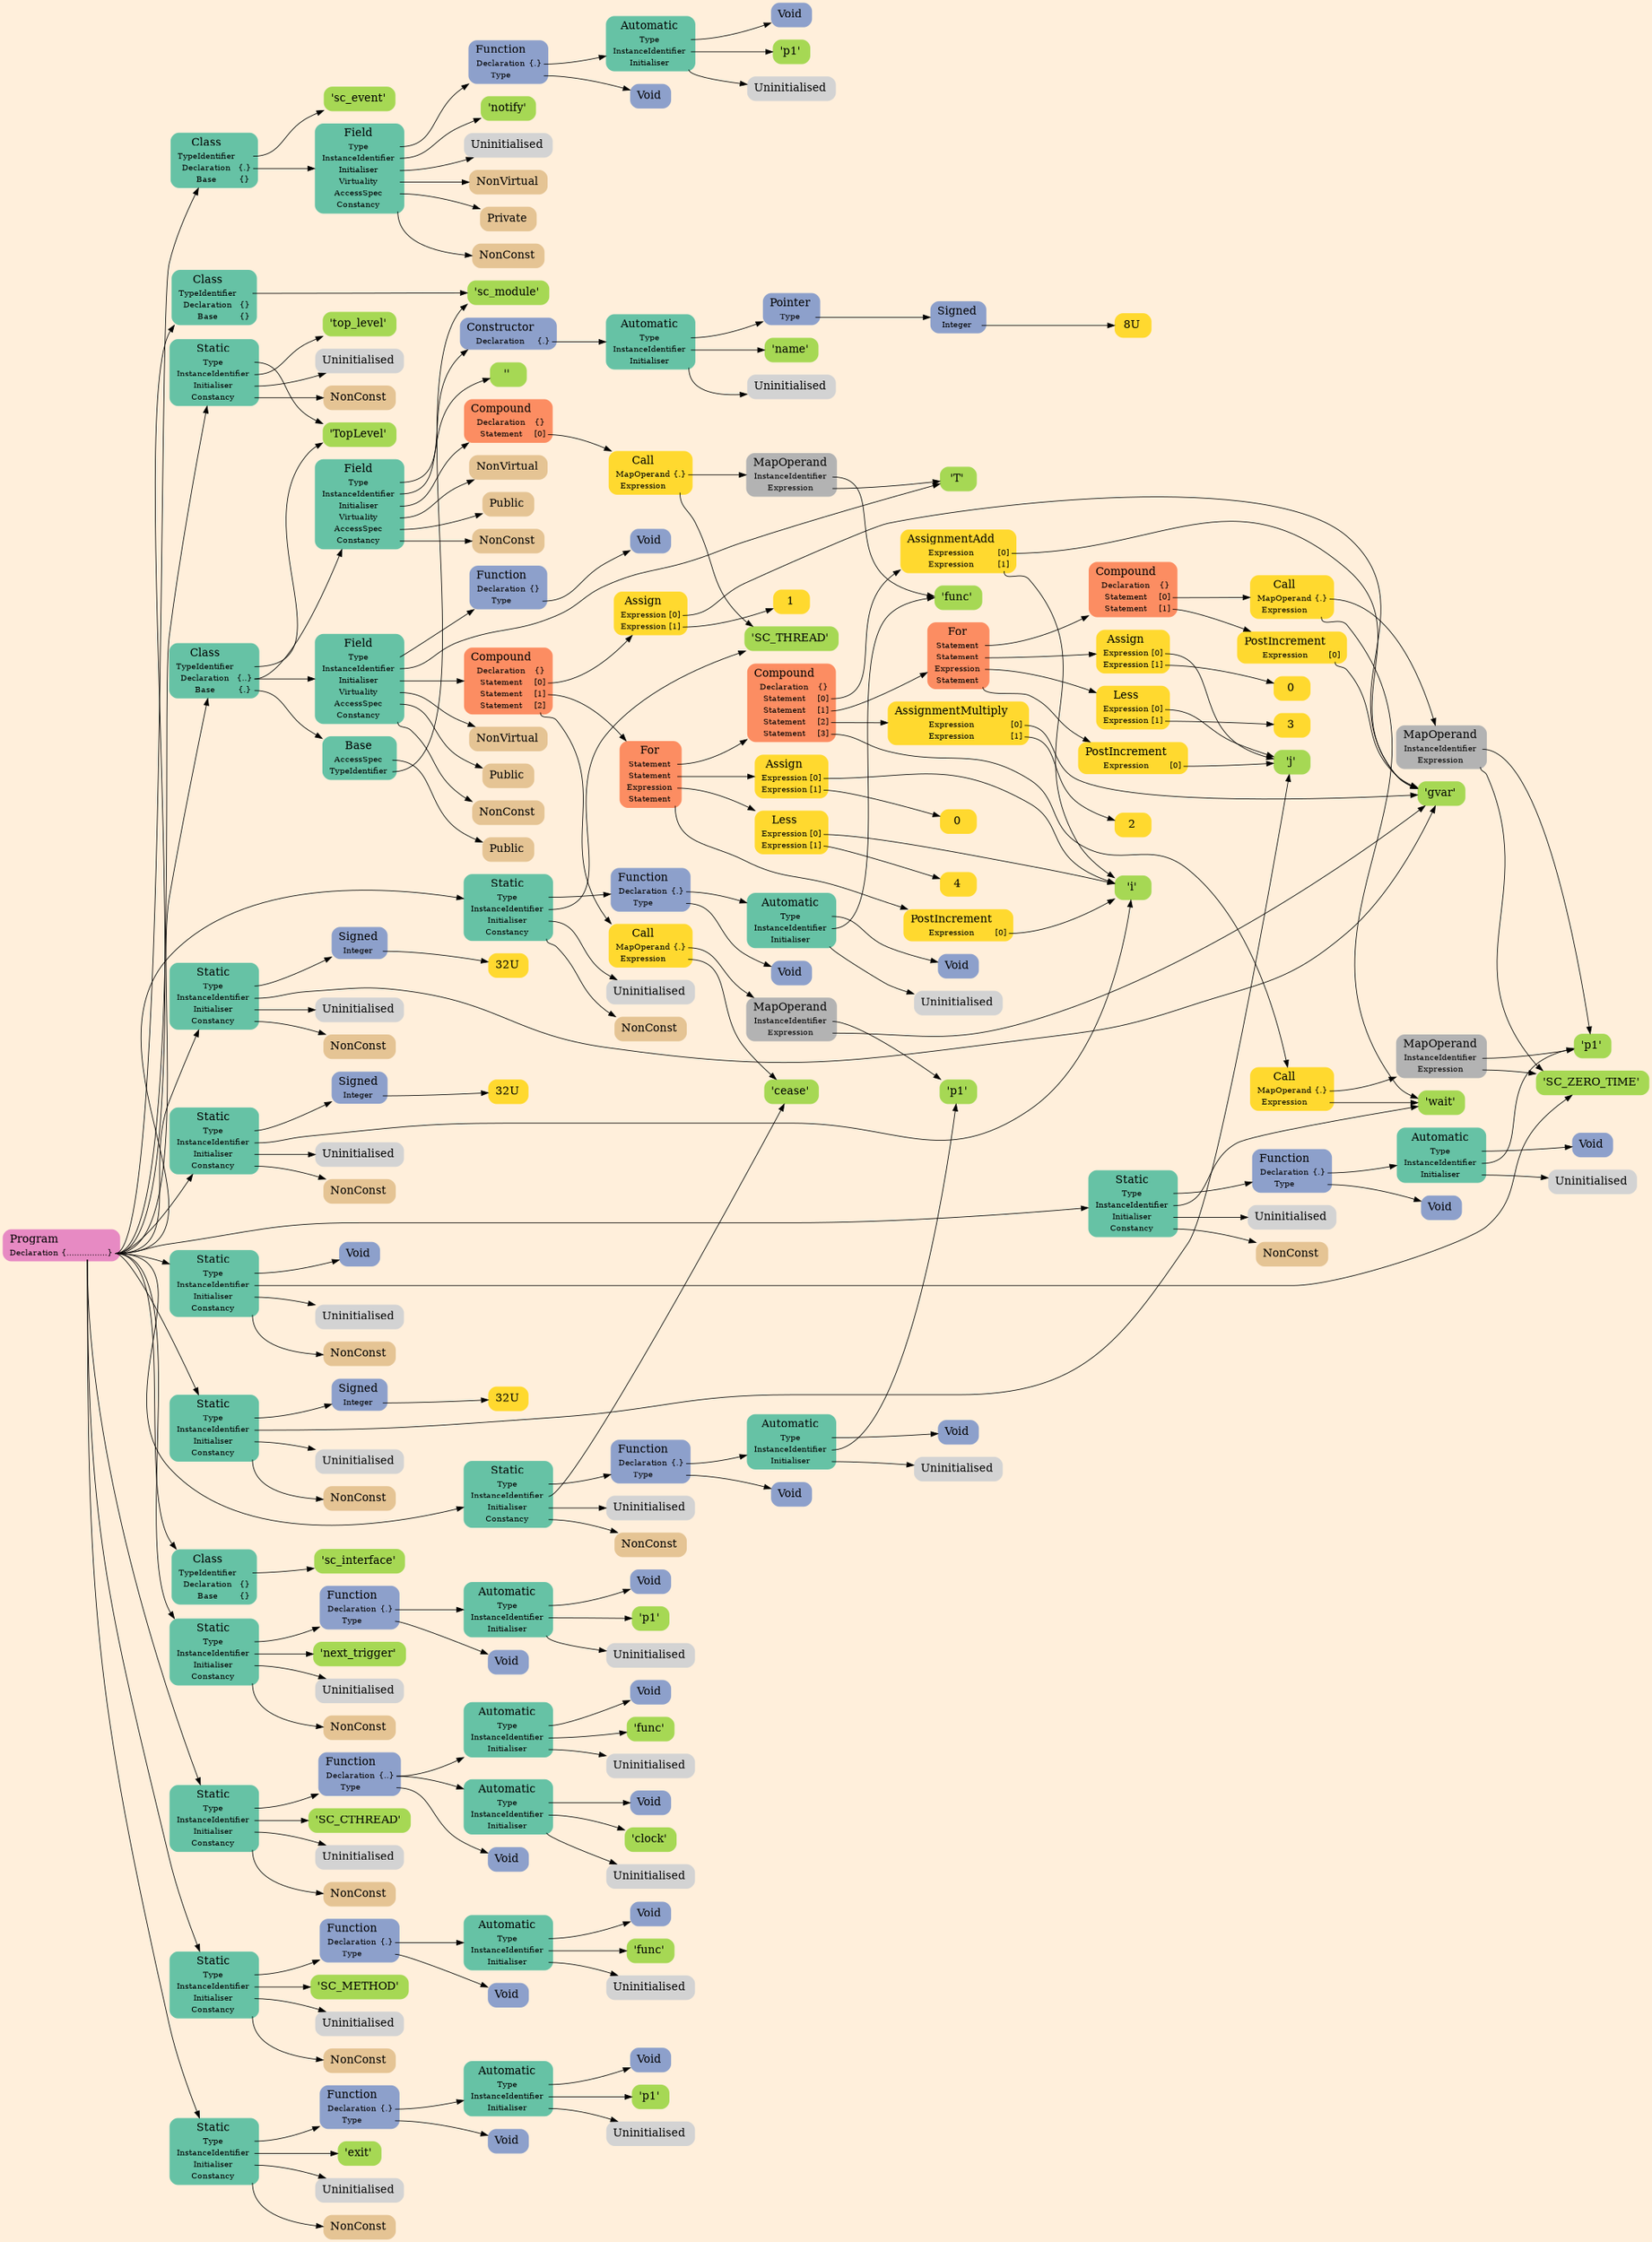 digraph Inferno {
graph [
    rankdir = "LR"
    ranksep = 1.0
    size = "14,20"
    bgcolor = antiquewhite1
    color = black
    fontcolor = black
];
node [
];


// -------------------- node figure --------------------
"#I-2-1966" [
    shape = "plaintext"
    fillcolor = "/set28/4"
    label = <<TABLE BORDER="0" CELLBORDER="0" CELLSPACING="0">
     <TR><TD><FONT POINT-SIZE="16.0">Program</FONT></TD><TD></TD></TR>
     <TR><TD>Declaration</TD><TD PORT="port0">{................}</TD></TR>
    </TABLE>>
    style = "rounded,filled"
    fontsize = "12"
];

"#I-2-1968" [
    shape = "plaintext"
    fillcolor = "/set28/1"
    label = <<TABLE BORDER="0" CELLBORDER="0" CELLSPACING="0">
     <TR><TD><FONT POINT-SIZE="16.0">Class</FONT></TD><TD></TD></TR>
     <TR><TD>TypeIdentifier</TD><TD PORT="port0"></TD></TR>
     <TR><TD>Declaration</TD><TD PORT="port1">{.}</TD></TR>
     <TR><TD>Base</TD><TD PORT="port2">{}</TD></TR>
    </TABLE>>
    style = "rounded,filled"
    fontsize = "12"
];

"#I-2-1969" [
    shape = "plaintext"
    fillcolor = "/set28/5"
    label = <<TABLE BORDER="0" CELLBORDER="0" CELLSPACING="0">
     <TR><TD><FONT POINT-SIZE="16.0">'sc_event'</FONT></TD><TD></TD></TR>
    </TABLE>>
    style = "rounded,filled"
    fontsize = "12"
];

"#I-2-1978" [
    shape = "plaintext"
    fillcolor = "/set28/1"
    label = <<TABLE BORDER="0" CELLBORDER="0" CELLSPACING="0">
     <TR><TD><FONT POINT-SIZE="16.0">Field</FONT></TD><TD></TD></TR>
     <TR><TD>Type</TD><TD PORT="port0"></TD></TR>
     <TR><TD>InstanceIdentifier</TD><TD PORT="port1"></TD></TR>
     <TR><TD>Initialiser</TD><TD PORT="port2"></TD></TR>
     <TR><TD>Virtuality</TD><TD PORT="port3"></TD></TR>
     <TR><TD>AccessSpec</TD><TD PORT="port4"></TD></TR>
     <TR><TD>Constancy</TD><TD PORT="port5"></TD></TR>
    </TABLE>>
    style = "rounded,filled"
    fontsize = "12"
];

"#I-2-1981" [
    shape = "plaintext"
    fillcolor = "/set28/3"
    label = <<TABLE BORDER="0" CELLBORDER="0" CELLSPACING="0">
     <TR><TD><FONT POINT-SIZE="16.0">Function</FONT></TD><TD></TD></TR>
     <TR><TD>Declaration</TD><TD PORT="port0">{.}</TD></TR>
     <TR><TD>Type</TD><TD PORT="port1"></TD></TR>
    </TABLE>>
    style = "rounded,filled"
    fontsize = "12"
];

"#I-2-1972" [
    shape = "plaintext"
    fillcolor = "/set28/1"
    label = <<TABLE BORDER="0" CELLBORDER="0" CELLSPACING="0">
     <TR><TD><FONT POINT-SIZE="16.0">Automatic</FONT></TD><TD></TD></TR>
     <TR><TD>Type</TD><TD PORT="port0"></TD></TR>
     <TR><TD>InstanceIdentifier</TD><TD PORT="port1"></TD></TR>
     <TR><TD>Initialiser</TD><TD PORT="port2"></TD></TR>
    </TABLE>>
    style = "rounded,filled"
    fontsize = "12"
];

"#I-2-1974" [
    shape = "plaintext"
    fillcolor = "/set28/3"
    label = <<TABLE BORDER="0" CELLBORDER="0" CELLSPACING="0">
     <TR><TD><FONT POINT-SIZE="16.0">Void</FONT></TD><TD></TD></TR>
    </TABLE>>
    style = "rounded,filled"
    fontsize = "12"
];

"#I-2-1973" [
    shape = "plaintext"
    fillcolor = "/set28/5"
    label = <<TABLE BORDER="0" CELLBORDER="0" CELLSPACING="0">
     <TR><TD><FONT POINT-SIZE="16.0">'p1'</FONT></TD><TD></TD></TR>
    </TABLE>>
    style = "rounded,filled"
    fontsize = "12"
];

"#I-2-1975" [
    shape = "plaintext"
    label = <<TABLE BORDER="0" CELLBORDER="0" CELLSPACING="0">
     <TR><TD><FONT POINT-SIZE="16.0">Uninitialised</FONT></TD><TD></TD></TR>
    </TABLE>>
    style = "rounded,filled"
    fontsize = "12"
];

"#I-2-1982" [
    shape = "plaintext"
    fillcolor = "/set28/3"
    label = <<TABLE BORDER="0" CELLBORDER="0" CELLSPACING="0">
     <TR><TD><FONT POINT-SIZE="16.0">Void</FONT></TD><TD></TD></TR>
    </TABLE>>
    style = "rounded,filled"
    fontsize = "12"
];

"#I-2-1980" [
    shape = "plaintext"
    fillcolor = "/set28/5"
    label = <<TABLE BORDER="0" CELLBORDER="0" CELLSPACING="0">
     <TR><TD><FONT POINT-SIZE="16.0">'notify'</FONT></TD><TD></TD></TR>
    </TABLE>>
    style = "rounded,filled"
    fontsize = "12"
];

"#I-2-1983" [
    shape = "plaintext"
    label = <<TABLE BORDER="0" CELLBORDER="0" CELLSPACING="0">
     <TR><TD><FONT POINT-SIZE="16.0">Uninitialised</FONT></TD><TD></TD></TR>
    </TABLE>>
    style = "rounded,filled"
    fontsize = "12"
];

"#I-2-1979" [
    shape = "plaintext"
    fillcolor = "/set28/7"
    label = <<TABLE BORDER="0" CELLBORDER="0" CELLSPACING="0">
     <TR><TD><FONT POINT-SIZE="16.0">NonVirtual</FONT></TD><TD></TD></TR>
    </TABLE>>
    style = "rounded,filled"
    fontsize = "12"
];

"#I-2-1976" [
    shape = "plaintext"
    fillcolor = "/set28/7"
    label = <<TABLE BORDER="0" CELLBORDER="0" CELLSPACING="0">
     <TR><TD><FONT POINT-SIZE="16.0">Private</FONT></TD><TD></TD></TR>
    </TABLE>>
    style = "rounded,filled"
    fontsize = "12"
];

"#I-2-1977" [
    shape = "plaintext"
    fillcolor = "/set28/7"
    label = <<TABLE BORDER="0" CELLBORDER="0" CELLSPACING="0">
     <TR><TD><FONT POINT-SIZE="16.0">NonConst</FONT></TD><TD></TD></TR>
    </TABLE>>
    style = "rounded,filled"
    fontsize = "12"
];

"#I-2-1984" [
    shape = "plaintext"
    fillcolor = "/set28/1"
    label = <<TABLE BORDER="0" CELLBORDER="0" CELLSPACING="0">
     <TR><TD><FONT POINT-SIZE="16.0">Class</FONT></TD><TD></TD></TR>
     <TR><TD>TypeIdentifier</TD><TD PORT="port0"></TD></TR>
     <TR><TD>Declaration</TD><TD PORT="port1">{}</TD></TR>
     <TR><TD>Base</TD><TD PORT="port2">{}</TD></TR>
    </TABLE>>
    style = "rounded,filled"
    fontsize = "12"
];

"#I-2-1985" [
    shape = "plaintext"
    fillcolor = "/set28/5"
    label = <<TABLE BORDER="0" CELLBORDER="0" CELLSPACING="0">
     <TR><TD><FONT POINT-SIZE="16.0">'sc_module'</FONT></TD><TD></TD></TR>
    </TABLE>>
    style = "rounded,filled"
    fontsize = "12"
];

"#I-2-1986" [
    shape = "plaintext"
    fillcolor = "/set28/1"
    label = <<TABLE BORDER="0" CELLBORDER="0" CELLSPACING="0">
     <TR><TD><FONT POINT-SIZE="16.0">Class</FONT></TD><TD></TD></TR>
     <TR><TD>TypeIdentifier</TD><TD PORT="port0"></TD></TR>
     <TR><TD>Declaration</TD><TD PORT="port1">{}</TD></TR>
     <TR><TD>Base</TD><TD PORT="port2">{}</TD></TR>
    </TABLE>>
    style = "rounded,filled"
    fontsize = "12"
];

"#I-2-1987" [
    shape = "plaintext"
    fillcolor = "/set28/5"
    label = <<TABLE BORDER="0" CELLBORDER="0" CELLSPACING="0">
     <TR><TD><FONT POINT-SIZE="16.0">'sc_interface'</FONT></TD><TD></TD></TR>
    </TABLE>>
    style = "rounded,filled"
    fontsize = "12"
];

"#I-2-1996" [
    shape = "plaintext"
    fillcolor = "/set28/1"
    label = <<TABLE BORDER="0" CELLBORDER="0" CELLSPACING="0">
     <TR><TD><FONT POINT-SIZE="16.0">Static</FONT></TD><TD></TD></TR>
     <TR><TD>Type</TD><TD PORT="port0"></TD></TR>
     <TR><TD>InstanceIdentifier</TD><TD PORT="port1"></TD></TR>
     <TR><TD>Initialiser</TD><TD PORT="port2"></TD></TR>
     <TR><TD>Constancy</TD><TD PORT="port3"></TD></TR>
    </TABLE>>
    style = "rounded,filled"
    fontsize = "12"
];

"#I-2-1998" [
    shape = "plaintext"
    fillcolor = "/set28/3"
    label = <<TABLE BORDER="0" CELLBORDER="0" CELLSPACING="0">
     <TR><TD><FONT POINT-SIZE="16.0">Function</FONT></TD><TD></TD></TR>
     <TR><TD>Declaration</TD><TD PORT="port0">{.}</TD></TR>
     <TR><TD>Type</TD><TD PORT="port1"></TD></TR>
    </TABLE>>
    style = "rounded,filled"
    fontsize = "12"
];

"#I-2-1990" [
    shape = "plaintext"
    fillcolor = "/set28/1"
    label = <<TABLE BORDER="0" CELLBORDER="0" CELLSPACING="0">
     <TR><TD><FONT POINT-SIZE="16.0">Automatic</FONT></TD><TD></TD></TR>
     <TR><TD>Type</TD><TD PORT="port0"></TD></TR>
     <TR><TD>InstanceIdentifier</TD><TD PORT="port1"></TD></TR>
     <TR><TD>Initialiser</TD><TD PORT="port2"></TD></TR>
    </TABLE>>
    style = "rounded,filled"
    fontsize = "12"
];

"#I-2-1992" [
    shape = "plaintext"
    fillcolor = "/set28/3"
    label = <<TABLE BORDER="0" CELLBORDER="0" CELLSPACING="0">
     <TR><TD><FONT POINT-SIZE="16.0">Void</FONT></TD><TD></TD></TR>
    </TABLE>>
    style = "rounded,filled"
    fontsize = "12"
];

"#I-2-1991" [
    shape = "plaintext"
    fillcolor = "/set28/5"
    label = <<TABLE BORDER="0" CELLBORDER="0" CELLSPACING="0">
     <TR><TD><FONT POINT-SIZE="16.0">'p1'</FONT></TD><TD></TD></TR>
    </TABLE>>
    style = "rounded,filled"
    fontsize = "12"
];

"#I-2-1993" [
    shape = "plaintext"
    label = <<TABLE BORDER="0" CELLBORDER="0" CELLSPACING="0">
     <TR><TD><FONT POINT-SIZE="16.0">Uninitialised</FONT></TD><TD></TD></TR>
    </TABLE>>
    style = "rounded,filled"
    fontsize = "12"
];

"#I-2-1999" [
    shape = "plaintext"
    fillcolor = "/set28/3"
    label = <<TABLE BORDER="0" CELLBORDER="0" CELLSPACING="0">
     <TR><TD><FONT POINT-SIZE="16.0">Void</FONT></TD><TD></TD></TR>
    </TABLE>>
    style = "rounded,filled"
    fontsize = "12"
];

"#I-2-1997" [
    shape = "plaintext"
    fillcolor = "/set28/5"
    label = <<TABLE BORDER="0" CELLBORDER="0" CELLSPACING="0">
     <TR><TD><FONT POINT-SIZE="16.0">'wait'</FONT></TD><TD></TD></TR>
    </TABLE>>
    style = "rounded,filled"
    fontsize = "12"
];

"#I-2-2000" [
    shape = "plaintext"
    label = <<TABLE BORDER="0" CELLBORDER="0" CELLSPACING="0">
     <TR><TD><FONT POINT-SIZE="16.0">Uninitialised</FONT></TD><TD></TD></TR>
    </TABLE>>
    style = "rounded,filled"
    fontsize = "12"
];

"#I-2-1995" [
    shape = "plaintext"
    fillcolor = "/set28/7"
    label = <<TABLE BORDER="0" CELLBORDER="0" CELLSPACING="0">
     <TR><TD><FONT POINT-SIZE="16.0">NonConst</FONT></TD><TD></TD></TR>
    </TABLE>>
    style = "rounded,filled"
    fontsize = "12"
];

"#I-2-2009" [
    shape = "plaintext"
    fillcolor = "/set28/1"
    label = <<TABLE BORDER="0" CELLBORDER="0" CELLSPACING="0">
     <TR><TD><FONT POINT-SIZE="16.0">Static</FONT></TD><TD></TD></TR>
     <TR><TD>Type</TD><TD PORT="port0"></TD></TR>
     <TR><TD>InstanceIdentifier</TD><TD PORT="port1"></TD></TR>
     <TR><TD>Initialiser</TD><TD PORT="port2"></TD></TR>
     <TR><TD>Constancy</TD><TD PORT="port3"></TD></TR>
    </TABLE>>
    style = "rounded,filled"
    fontsize = "12"
];

"#I-2-2011" [
    shape = "plaintext"
    fillcolor = "/set28/3"
    label = <<TABLE BORDER="0" CELLBORDER="0" CELLSPACING="0">
     <TR><TD><FONT POINT-SIZE="16.0">Function</FONT></TD><TD></TD></TR>
     <TR><TD>Declaration</TD><TD PORT="port0">{.}</TD></TR>
     <TR><TD>Type</TD><TD PORT="port1"></TD></TR>
    </TABLE>>
    style = "rounded,filled"
    fontsize = "12"
];

"#I-2-2003" [
    shape = "plaintext"
    fillcolor = "/set28/1"
    label = <<TABLE BORDER="0" CELLBORDER="0" CELLSPACING="0">
     <TR><TD><FONT POINT-SIZE="16.0">Automatic</FONT></TD><TD></TD></TR>
     <TR><TD>Type</TD><TD PORT="port0"></TD></TR>
     <TR><TD>InstanceIdentifier</TD><TD PORT="port1"></TD></TR>
     <TR><TD>Initialiser</TD><TD PORT="port2"></TD></TR>
    </TABLE>>
    style = "rounded,filled"
    fontsize = "12"
];

"#I-2-2005" [
    shape = "plaintext"
    fillcolor = "/set28/3"
    label = <<TABLE BORDER="0" CELLBORDER="0" CELLSPACING="0">
     <TR><TD><FONT POINT-SIZE="16.0">Void</FONT></TD><TD></TD></TR>
    </TABLE>>
    style = "rounded,filled"
    fontsize = "12"
];

"#I-2-2004" [
    shape = "plaintext"
    fillcolor = "/set28/5"
    label = <<TABLE BORDER="0" CELLBORDER="0" CELLSPACING="0">
     <TR><TD><FONT POINT-SIZE="16.0">'p1'</FONT></TD><TD></TD></TR>
    </TABLE>>
    style = "rounded,filled"
    fontsize = "12"
];

"#I-2-2006" [
    shape = "plaintext"
    label = <<TABLE BORDER="0" CELLBORDER="0" CELLSPACING="0">
     <TR><TD><FONT POINT-SIZE="16.0">Uninitialised</FONT></TD><TD></TD></TR>
    </TABLE>>
    style = "rounded,filled"
    fontsize = "12"
];

"#I-2-2012" [
    shape = "plaintext"
    fillcolor = "/set28/3"
    label = <<TABLE BORDER="0" CELLBORDER="0" CELLSPACING="0">
     <TR><TD><FONT POINT-SIZE="16.0">Void</FONT></TD><TD></TD></TR>
    </TABLE>>
    style = "rounded,filled"
    fontsize = "12"
];

"#I-2-2010" [
    shape = "plaintext"
    fillcolor = "/set28/5"
    label = <<TABLE BORDER="0" CELLBORDER="0" CELLSPACING="0">
     <TR><TD><FONT POINT-SIZE="16.0">'next_trigger'</FONT></TD><TD></TD></TR>
    </TABLE>>
    style = "rounded,filled"
    fontsize = "12"
];

"#I-2-2013" [
    shape = "plaintext"
    label = <<TABLE BORDER="0" CELLBORDER="0" CELLSPACING="0">
     <TR><TD><FONT POINT-SIZE="16.0">Uninitialised</FONT></TD><TD></TD></TR>
    </TABLE>>
    style = "rounded,filled"
    fontsize = "12"
];

"#I-2-2008" [
    shape = "plaintext"
    fillcolor = "/set28/7"
    label = <<TABLE BORDER="0" CELLBORDER="0" CELLSPACING="0">
     <TR><TD><FONT POINT-SIZE="16.0">NonConst</FONT></TD><TD></TD></TR>
    </TABLE>>
    style = "rounded,filled"
    fontsize = "12"
];

"#I-2-2022" [
    shape = "plaintext"
    fillcolor = "/set28/1"
    label = <<TABLE BORDER="0" CELLBORDER="0" CELLSPACING="0">
     <TR><TD><FONT POINT-SIZE="16.0">Static</FONT></TD><TD></TD></TR>
     <TR><TD>Type</TD><TD PORT="port0"></TD></TR>
     <TR><TD>InstanceIdentifier</TD><TD PORT="port1"></TD></TR>
     <TR><TD>Initialiser</TD><TD PORT="port2"></TD></TR>
     <TR><TD>Constancy</TD><TD PORT="port3"></TD></TR>
    </TABLE>>
    style = "rounded,filled"
    fontsize = "12"
];

"#I-2-2024" [
    shape = "plaintext"
    fillcolor = "/set28/3"
    label = <<TABLE BORDER="0" CELLBORDER="0" CELLSPACING="0">
     <TR><TD><FONT POINT-SIZE="16.0">Function</FONT></TD><TD></TD></TR>
     <TR><TD>Declaration</TD><TD PORT="port0">{.}</TD></TR>
     <TR><TD>Type</TD><TD PORT="port1"></TD></TR>
    </TABLE>>
    style = "rounded,filled"
    fontsize = "12"
];

"#I-2-2016" [
    shape = "plaintext"
    fillcolor = "/set28/1"
    label = <<TABLE BORDER="0" CELLBORDER="0" CELLSPACING="0">
     <TR><TD><FONT POINT-SIZE="16.0">Automatic</FONT></TD><TD></TD></TR>
     <TR><TD>Type</TD><TD PORT="port0"></TD></TR>
     <TR><TD>InstanceIdentifier</TD><TD PORT="port1"></TD></TR>
     <TR><TD>Initialiser</TD><TD PORT="port2"></TD></TR>
    </TABLE>>
    style = "rounded,filled"
    fontsize = "12"
];

"#I-2-2018" [
    shape = "plaintext"
    fillcolor = "/set28/3"
    label = <<TABLE BORDER="0" CELLBORDER="0" CELLSPACING="0">
     <TR><TD><FONT POINT-SIZE="16.0">Void</FONT></TD><TD></TD></TR>
    </TABLE>>
    style = "rounded,filled"
    fontsize = "12"
];

"#I-2-2017" [
    shape = "plaintext"
    fillcolor = "/set28/5"
    label = <<TABLE BORDER="0" CELLBORDER="0" CELLSPACING="0">
     <TR><TD><FONT POINT-SIZE="16.0">'func'</FONT></TD><TD></TD></TR>
    </TABLE>>
    style = "rounded,filled"
    fontsize = "12"
];

"#I-2-2019" [
    shape = "plaintext"
    label = <<TABLE BORDER="0" CELLBORDER="0" CELLSPACING="0">
     <TR><TD><FONT POINT-SIZE="16.0">Uninitialised</FONT></TD><TD></TD></TR>
    </TABLE>>
    style = "rounded,filled"
    fontsize = "12"
];

"#I-2-2025" [
    shape = "plaintext"
    fillcolor = "/set28/3"
    label = <<TABLE BORDER="0" CELLBORDER="0" CELLSPACING="0">
     <TR><TD><FONT POINT-SIZE="16.0">Void</FONT></TD><TD></TD></TR>
    </TABLE>>
    style = "rounded,filled"
    fontsize = "12"
];

"#I-2-2023" [
    shape = "plaintext"
    fillcolor = "/set28/5"
    label = <<TABLE BORDER="0" CELLBORDER="0" CELLSPACING="0">
     <TR><TD><FONT POINT-SIZE="16.0">'SC_THREAD'</FONT></TD><TD></TD></TR>
    </TABLE>>
    style = "rounded,filled"
    fontsize = "12"
];

"#I-2-2026" [
    shape = "plaintext"
    label = <<TABLE BORDER="0" CELLBORDER="0" CELLSPACING="0">
     <TR><TD><FONT POINT-SIZE="16.0">Uninitialised</FONT></TD><TD></TD></TR>
    </TABLE>>
    style = "rounded,filled"
    fontsize = "12"
];

"#I-2-2021" [
    shape = "plaintext"
    fillcolor = "/set28/7"
    label = <<TABLE BORDER="0" CELLBORDER="0" CELLSPACING="0">
     <TR><TD><FONT POINT-SIZE="16.0">NonConst</FONT></TD><TD></TD></TR>
    </TABLE>>
    style = "rounded,filled"
    fontsize = "12"
];

"#I-2-2041" [
    shape = "plaintext"
    fillcolor = "/set28/1"
    label = <<TABLE BORDER="0" CELLBORDER="0" CELLSPACING="0">
     <TR><TD><FONT POINT-SIZE="16.0">Static</FONT></TD><TD></TD></TR>
     <TR><TD>Type</TD><TD PORT="port0"></TD></TR>
     <TR><TD>InstanceIdentifier</TD><TD PORT="port1"></TD></TR>
     <TR><TD>Initialiser</TD><TD PORT="port2"></TD></TR>
     <TR><TD>Constancy</TD><TD PORT="port3"></TD></TR>
    </TABLE>>
    style = "rounded,filled"
    fontsize = "12"
];

"#I-2-2043" [
    shape = "plaintext"
    fillcolor = "/set28/3"
    label = <<TABLE BORDER="0" CELLBORDER="0" CELLSPACING="0">
     <TR><TD><FONT POINT-SIZE="16.0">Function</FONT></TD><TD></TD></TR>
     <TR><TD>Declaration</TD><TD PORT="port0">{..}</TD></TR>
     <TR><TD>Type</TD><TD PORT="port1"></TD></TR>
    </TABLE>>
    style = "rounded,filled"
    fontsize = "12"
];

"#I-2-2029" [
    shape = "plaintext"
    fillcolor = "/set28/1"
    label = <<TABLE BORDER="0" CELLBORDER="0" CELLSPACING="0">
     <TR><TD><FONT POINT-SIZE="16.0">Automatic</FONT></TD><TD></TD></TR>
     <TR><TD>Type</TD><TD PORT="port0"></TD></TR>
     <TR><TD>InstanceIdentifier</TD><TD PORT="port1"></TD></TR>
     <TR><TD>Initialiser</TD><TD PORT="port2"></TD></TR>
    </TABLE>>
    style = "rounded,filled"
    fontsize = "12"
];

"#I-2-2031" [
    shape = "plaintext"
    fillcolor = "/set28/3"
    label = <<TABLE BORDER="0" CELLBORDER="0" CELLSPACING="0">
     <TR><TD><FONT POINT-SIZE="16.0">Void</FONT></TD><TD></TD></TR>
    </TABLE>>
    style = "rounded,filled"
    fontsize = "12"
];

"#I-2-2030" [
    shape = "plaintext"
    fillcolor = "/set28/5"
    label = <<TABLE BORDER="0" CELLBORDER="0" CELLSPACING="0">
     <TR><TD><FONT POINT-SIZE="16.0">'func'</FONT></TD><TD></TD></TR>
    </TABLE>>
    style = "rounded,filled"
    fontsize = "12"
];

"#I-2-2032" [
    shape = "plaintext"
    label = <<TABLE BORDER="0" CELLBORDER="0" CELLSPACING="0">
     <TR><TD><FONT POINT-SIZE="16.0">Uninitialised</FONT></TD><TD></TD></TR>
    </TABLE>>
    style = "rounded,filled"
    fontsize = "12"
];

"#I-2-2035" [
    shape = "plaintext"
    fillcolor = "/set28/1"
    label = <<TABLE BORDER="0" CELLBORDER="0" CELLSPACING="0">
     <TR><TD><FONT POINT-SIZE="16.0">Automatic</FONT></TD><TD></TD></TR>
     <TR><TD>Type</TD><TD PORT="port0"></TD></TR>
     <TR><TD>InstanceIdentifier</TD><TD PORT="port1"></TD></TR>
     <TR><TD>Initialiser</TD><TD PORT="port2"></TD></TR>
    </TABLE>>
    style = "rounded,filled"
    fontsize = "12"
];

"#I-2-2037" [
    shape = "plaintext"
    fillcolor = "/set28/3"
    label = <<TABLE BORDER="0" CELLBORDER="0" CELLSPACING="0">
     <TR><TD><FONT POINT-SIZE="16.0">Void</FONT></TD><TD></TD></TR>
    </TABLE>>
    style = "rounded,filled"
    fontsize = "12"
];

"#I-2-2036" [
    shape = "plaintext"
    fillcolor = "/set28/5"
    label = <<TABLE BORDER="0" CELLBORDER="0" CELLSPACING="0">
     <TR><TD><FONT POINT-SIZE="16.0">'clock'</FONT></TD><TD></TD></TR>
    </TABLE>>
    style = "rounded,filled"
    fontsize = "12"
];

"#I-2-2038" [
    shape = "plaintext"
    label = <<TABLE BORDER="0" CELLBORDER="0" CELLSPACING="0">
     <TR><TD><FONT POINT-SIZE="16.0">Uninitialised</FONT></TD><TD></TD></TR>
    </TABLE>>
    style = "rounded,filled"
    fontsize = "12"
];

"#I-2-2044" [
    shape = "plaintext"
    fillcolor = "/set28/3"
    label = <<TABLE BORDER="0" CELLBORDER="0" CELLSPACING="0">
     <TR><TD><FONT POINT-SIZE="16.0">Void</FONT></TD><TD></TD></TR>
    </TABLE>>
    style = "rounded,filled"
    fontsize = "12"
];

"#I-2-2042" [
    shape = "plaintext"
    fillcolor = "/set28/5"
    label = <<TABLE BORDER="0" CELLBORDER="0" CELLSPACING="0">
     <TR><TD><FONT POINT-SIZE="16.0">'SC_CTHREAD'</FONT></TD><TD></TD></TR>
    </TABLE>>
    style = "rounded,filled"
    fontsize = "12"
];

"#I-2-2045" [
    shape = "plaintext"
    label = <<TABLE BORDER="0" CELLBORDER="0" CELLSPACING="0">
     <TR><TD><FONT POINT-SIZE="16.0">Uninitialised</FONT></TD><TD></TD></TR>
    </TABLE>>
    style = "rounded,filled"
    fontsize = "12"
];

"#I-2-2040" [
    shape = "plaintext"
    fillcolor = "/set28/7"
    label = <<TABLE BORDER="0" CELLBORDER="0" CELLSPACING="0">
     <TR><TD><FONT POINT-SIZE="16.0">NonConst</FONT></TD><TD></TD></TR>
    </TABLE>>
    style = "rounded,filled"
    fontsize = "12"
];

"#I-2-2054" [
    shape = "plaintext"
    fillcolor = "/set28/1"
    label = <<TABLE BORDER="0" CELLBORDER="0" CELLSPACING="0">
     <TR><TD><FONT POINT-SIZE="16.0">Static</FONT></TD><TD></TD></TR>
     <TR><TD>Type</TD><TD PORT="port0"></TD></TR>
     <TR><TD>InstanceIdentifier</TD><TD PORT="port1"></TD></TR>
     <TR><TD>Initialiser</TD><TD PORT="port2"></TD></TR>
     <TR><TD>Constancy</TD><TD PORT="port3"></TD></TR>
    </TABLE>>
    style = "rounded,filled"
    fontsize = "12"
];

"#I-2-2056" [
    shape = "plaintext"
    fillcolor = "/set28/3"
    label = <<TABLE BORDER="0" CELLBORDER="0" CELLSPACING="0">
     <TR><TD><FONT POINT-SIZE="16.0">Function</FONT></TD><TD></TD></TR>
     <TR><TD>Declaration</TD><TD PORT="port0">{.}</TD></TR>
     <TR><TD>Type</TD><TD PORT="port1"></TD></TR>
    </TABLE>>
    style = "rounded,filled"
    fontsize = "12"
];

"#I-2-2048" [
    shape = "plaintext"
    fillcolor = "/set28/1"
    label = <<TABLE BORDER="0" CELLBORDER="0" CELLSPACING="0">
     <TR><TD><FONT POINT-SIZE="16.0">Automatic</FONT></TD><TD></TD></TR>
     <TR><TD>Type</TD><TD PORT="port0"></TD></TR>
     <TR><TD>InstanceIdentifier</TD><TD PORT="port1"></TD></TR>
     <TR><TD>Initialiser</TD><TD PORT="port2"></TD></TR>
    </TABLE>>
    style = "rounded,filled"
    fontsize = "12"
];

"#I-2-2050" [
    shape = "plaintext"
    fillcolor = "/set28/3"
    label = <<TABLE BORDER="0" CELLBORDER="0" CELLSPACING="0">
     <TR><TD><FONT POINT-SIZE="16.0">Void</FONT></TD><TD></TD></TR>
    </TABLE>>
    style = "rounded,filled"
    fontsize = "12"
];

"#I-2-2049" [
    shape = "plaintext"
    fillcolor = "/set28/5"
    label = <<TABLE BORDER="0" CELLBORDER="0" CELLSPACING="0">
     <TR><TD><FONT POINT-SIZE="16.0">'func'</FONT></TD><TD></TD></TR>
    </TABLE>>
    style = "rounded,filled"
    fontsize = "12"
];

"#I-2-2051" [
    shape = "plaintext"
    label = <<TABLE BORDER="0" CELLBORDER="0" CELLSPACING="0">
     <TR><TD><FONT POINT-SIZE="16.0">Uninitialised</FONT></TD><TD></TD></TR>
    </TABLE>>
    style = "rounded,filled"
    fontsize = "12"
];

"#I-2-2057" [
    shape = "plaintext"
    fillcolor = "/set28/3"
    label = <<TABLE BORDER="0" CELLBORDER="0" CELLSPACING="0">
     <TR><TD><FONT POINT-SIZE="16.0">Void</FONT></TD><TD></TD></TR>
    </TABLE>>
    style = "rounded,filled"
    fontsize = "12"
];

"#I-2-2055" [
    shape = "plaintext"
    fillcolor = "/set28/5"
    label = <<TABLE BORDER="0" CELLBORDER="0" CELLSPACING="0">
     <TR><TD><FONT POINT-SIZE="16.0">'SC_METHOD'</FONT></TD><TD></TD></TR>
    </TABLE>>
    style = "rounded,filled"
    fontsize = "12"
];

"#I-2-2058" [
    shape = "plaintext"
    label = <<TABLE BORDER="0" CELLBORDER="0" CELLSPACING="0">
     <TR><TD><FONT POINT-SIZE="16.0">Uninitialised</FONT></TD><TD></TD></TR>
    </TABLE>>
    style = "rounded,filled"
    fontsize = "12"
];

"#I-2-2053" [
    shape = "plaintext"
    fillcolor = "/set28/7"
    label = <<TABLE BORDER="0" CELLBORDER="0" CELLSPACING="0">
     <TR><TD><FONT POINT-SIZE="16.0">NonConst</FONT></TD><TD></TD></TR>
    </TABLE>>
    style = "rounded,filled"
    fontsize = "12"
];

"#I-2-2067" [
    shape = "plaintext"
    fillcolor = "/set28/1"
    label = <<TABLE BORDER="0" CELLBORDER="0" CELLSPACING="0">
     <TR><TD><FONT POINT-SIZE="16.0">Static</FONT></TD><TD></TD></TR>
     <TR><TD>Type</TD><TD PORT="port0"></TD></TR>
     <TR><TD>InstanceIdentifier</TD><TD PORT="port1"></TD></TR>
     <TR><TD>Initialiser</TD><TD PORT="port2"></TD></TR>
     <TR><TD>Constancy</TD><TD PORT="port3"></TD></TR>
    </TABLE>>
    style = "rounded,filled"
    fontsize = "12"
];

"#I-2-2069" [
    shape = "plaintext"
    fillcolor = "/set28/3"
    label = <<TABLE BORDER="0" CELLBORDER="0" CELLSPACING="0">
     <TR><TD><FONT POINT-SIZE="16.0">Function</FONT></TD><TD></TD></TR>
     <TR><TD>Declaration</TD><TD PORT="port0">{.}</TD></TR>
     <TR><TD>Type</TD><TD PORT="port1"></TD></TR>
    </TABLE>>
    style = "rounded,filled"
    fontsize = "12"
];

"#I-2-2061" [
    shape = "plaintext"
    fillcolor = "/set28/1"
    label = <<TABLE BORDER="0" CELLBORDER="0" CELLSPACING="0">
     <TR><TD><FONT POINT-SIZE="16.0">Automatic</FONT></TD><TD></TD></TR>
     <TR><TD>Type</TD><TD PORT="port0"></TD></TR>
     <TR><TD>InstanceIdentifier</TD><TD PORT="port1"></TD></TR>
     <TR><TD>Initialiser</TD><TD PORT="port2"></TD></TR>
    </TABLE>>
    style = "rounded,filled"
    fontsize = "12"
];

"#I-2-2063" [
    shape = "plaintext"
    fillcolor = "/set28/3"
    label = <<TABLE BORDER="0" CELLBORDER="0" CELLSPACING="0">
     <TR><TD><FONT POINT-SIZE="16.0">Void</FONT></TD><TD></TD></TR>
    </TABLE>>
    style = "rounded,filled"
    fontsize = "12"
];

"#I-2-2062" [
    shape = "plaintext"
    fillcolor = "/set28/5"
    label = <<TABLE BORDER="0" CELLBORDER="0" CELLSPACING="0">
     <TR><TD><FONT POINT-SIZE="16.0">'p1'</FONT></TD><TD></TD></TR>
    </TABLE>>
    style = "rounded,filled"
    fontsize = "12"
];

"#I-2-2064" [
    shape = "plaintext"
    label = <<TABLE BORDER="0" CELLBORDER="0" CELLSPACING="0">
     <TR><TD><FONT POINT-SIZE="16.0">Uninitialised</FONT></TD><TD></TD></TR>
    </TABLE>>
    style = "rounded,filled"
    fontsize = "12"
];

"#I-2-2070" [
    shape = "plaintext"
    fillcolor = "/set28/3"
    label = <<TABLE BORDER="0" CELLBORDER="0" CELLSPACING="0">
     <TR><TD><FONT POINT-SIZE="16.0">Void</FONT></TD><TD></TD></TR>
    </TABLE>>
    style = "rounded,filled"
    fontsize = "12"
];

"#I-2-2068" [
    shape = "plaintext"
    fillcolor = "/set28/5"
    label = <<TABLE BORDER="0" CELLBORDER="0" CELLSPACING="0">
     <TR><TD><FONT POINT-SIZE="16.0">'exit'</FONT></TD><TD></TD></TR>
    </TABLE>>
    style = "rounded,filled"
    fontsize = "12"
];

"#I-2-2071" [
    shape = "plaintext"
    label = <<TABLE BORDER="0" CELLBORDER="0" CELLSPACING="0">
     <TR><TD><FONT POINT-SIZE="16.0">Uninitialised</FONT></TD><TD></TD></TR>
    </TABLE>>
    style = "rounded,filled"
    fontsize = "12"
];

"#I-2-2066" [
    shape = "plaintext"
    fillcolor = "/set28/7"
    label = <<TABLE BORDER="0" CELLBORDER="0" CELLSPACING="0">
     <TR><TD><FONT POINT-SIZE="16.0">NonConst</FONT></TD><TD></TD></TR>
    </TABLE>>
    style = "rounded,filled"
    fontsize = "12"
];

"#I-2-2080" [
    shape = "plaintext"
    fillcolor = "/set28/1"
    label = <<TABLE BORDER="0" CELLBORDER="0" CELLSPACING="0">
     <TR><TD><FONT POINT-SIZE="16.0">Static</FONT></TD><TD></TD></TR>
     <TR><TD>Type</TD><TD PORT="port0"></TD></TR>
     <TR><TD>InstanceIdentifier</TD><TD PORT="port1"></TD></TR>
     <TR><TD>Initialiser</TD><TD PORT="port2"></TD></TR>
     <TR><TD>Constancy</TD><TD PORT="port3"></TD></TR>
    </TABLE>>
    style = "rounded,filled"
    fontsize = "12"
];

"#I-2-2082" [
    shape = "plaintext"
    fillcolor = "/set28/3"
    label = <<TABLE BORDER="0" CELLBORDER="0" CELLSPACING="0">
     <TR><TD><FONT POINT-SIZE="16.0">Function</FONT></TD><TD></TD></TR>
     <TR><TD>Declaration</TD><TD PORT="port0">{.}</TD></TR>
     <TR><TD>Type</TD><TD PORT="port1"></TD></TR>
    </TABLE>>
    style = "rounded,filled"
    fontsize = "12"
];

"#I-2-2074" [
    shape = "plaintext"
    fillcolor = "/set28/1"
    label = <<TABLE BORDER="0" CELLBORDER="0" CELLSPACING="0">
     <TR><TD><FONT POINT-SIZE="16.0">Automatic</FONT></TD><TD></TD></TR>
     <TR><TD>Type</TD><TD PORT="port0"></TD></TR>
     <TR><TD>InstanceIdentifier</TD><TD PORT="port1"></TD></TR>
     <TR><TD>Initialiser</TD><TD PORT="port2"></TD></TR>
    </TABLE>>
    style = "rounded,filled"
    fontsize = "12"
];

"#I-2-2076" [
    shape = "plaintext"
    fillcolor = "/set28/3"
    label = <<TABLE BORDER="0" CELLBORDER="0" CELLSPACING="0">
     <TR><TD><FONT POINT-SIZE="16.0">Void</FONT></TD><TD></TD></TR>
    </TABLE>>
    style = "rounded,filled"
    fontsize = "12"
];

"#I-2-2075" [
    shape = "plaintext"
    fillcolor = "/set28/5"
    label = <<TABLE BORDER="0" CELLBORDER="0" CELLSPACING="0">
     <TR><TD><FONT POINT-SIZE="16.0">'p1'</FONT></TD><TD></TD></TR>
    </TABLE>>
    style = "rounded,filled"
    fontsize = "12"
];

"#I-2-2077" [
    shape = "plaintext"
    label = <<TABLE BORDER="0" CELLBORDER="0" CELLSPACING="0">
     <TR><TD><FONT POINT-SIZE="16.0">Uninitialised</FONT></TD><TD></TD></TR>
    </TABLE>>
    style = "rounded,filled"
    fontsize = "12"
];

"#I-2-2083" [
    shape = "plaintext"
    fillcolor = "/set28/3"
    label = <<TABLE BORDER="0" CELLBORDER="0" CELLSPACING="0">
     <TR><TD><FONT POINT-SIZE="16.0">Void</FONT></TD><TD></TD></TR>
    </TABLE>>
    style = "rounded,filled"
    fontsize = "12"
];

"#I-2-2081" [
    shape = "plaintext"
    fillcolor = "/set28/5"
    label = <<TABLE BORDER="0" CELLBORDER="0" CELLSPACING="0">
     <TR><TD><FONT POINT-SIZE="16.0">'cease'</FONT></TD><TD></TD></TR>
    </TABLE>>
    style = "rounded,filled"
    fontsize = "12"
];

"#I-2-2084" [
    shape = "plaintext"
    label = <<TABLE BORDER="0" CELLBORDER="0" CELLSPACING="0">
     <TR><TD><FONT POINT-SIZE="16.0">Uninitialised</FONT></TD><TD></TD></TR>
    </TABLE>>
    style = "rounded,filled"
    fontsize = "12"
];

"#I-2-2079" [
    shape = "plaintext"
    fillcolor = "/set28/7"
    label = <<TABLE BORDER="0" CELLBORDER="0" CELLSPACING="0">
     <TR><TD><FONT POINT-SIZE="16.0">NonConst</FONT></TD><TD></TD></TR>
    </TABLE>>
    style = "rounded,filled"
    fontsize = "12"
];

"#I-2-2087" [
    shape = "plaintext"
    fillcolor = "/set28/1"
    label = <<TABLE BORDER="0" CELLBORDER="0" CELLSPACING="0">
     <TR><TD><FONT POINT-SIZE="16.0">Static</FONT></TD><TD></TD></TR>
     <TR><TD>Type</TD><TD PORT="port0"></TD></TR>
     <TR><TD>InstanceIdentifier</TD><TD PORT="port1"></TD></TR>
     <TR><TD>Initialiser</TD><TD PORT="port2"></TD></TR>
     <TR><TD>Constancy</TD><TD PORT="port3"></TD></TR>
    </TABLE>>
    style = "rounded,filled"
    fontsize = "12"
];

"#I-2-2089" [
    shape = "plaintext"
    fillcolor = "/set28/3"
    label = <<TABLE BORDER="0" CELLBORDER="0" CELLSPACING="0">
     <TR><TD><FONT POINT-SIZE="16.0">Void</FONT></TD><TD></TD></TR>
    </TABLE>>
    style = "rounded,filled"
    fontsize = "12"
];

"#I-2-2088" [
    shape = "plaintext"
    fillcolor = "/set28/5"
    label = <<TABLE BORDER="0" CELLBORDER="0" CELLSPACING="0">
     <TR><TD><FONT POINT-SIZE="16.0">'SC_ZERO_TIME'</FONT></TD><TD></TD></TR>
    </TABLE>>
    style = "rounded,filled"
    fontsize = "12"
];

"#I-2-2090" [
    shape = "plaintext"
    label = <<TABLE BORDER="0" CELLBORDER="0" CELLSPACING="0">
     <TR><TD><FONT POINT-SIZE="16.0">Uninitialised</FONT></TD><TD></TD></TR>
    </TABLE>>
    style = "rounded,filled"
    fontsize = "12"
];

"#I-2-2086" [
    shape = "plaintext"
    fillcolor = "/set28/7"
    label = <<TABLE BORDER="0" CELLBORDER="0" CELLSPACING="0">
     <TR><TD><FONT POINT-SIZE="16.0">NonConst</FONT></TD><TD></TD></TR>
    </TABLE>>
    style = "rounded,filled"
    fontsize = "12"
];

"#I-2-2100" [
    shape = "plaintext"
    fillcolor = "/set28/1"
    label = <<TABLE BORDER="0" CELLBORDER="0" CELLSPACING="0">
     <TR><TD><FONT POINT-SIZE="16.0">Static</FONT></TD><TD></TD></TR>
     <TR><TD>Type</TD><TD PORT="port0"></TD></TR>
     <TR><TD>InstanceIdentifier</TD><TD PORT="port1"></TD></TR>
     <TR><TD>Initialiser</TD><TD PORT="port2"></TD></TR>
     <TR><TD>Constancy</TD><TD PORT="port3"></TD></TR>
    </TABLE>>
    style = "rounded,filled"
    fontsize = "12"
];

"#I-2-2102" [
    shape = "plaintext"
    fillcolor = "/set28/3"
    label = <<TABLE BORDER="0" CELLBORDER="0" CELLSPACING="0">
     <TR><TD><FONT POINT-SIZE="16.0">Signed</FONT></TD><TD></TD></TR>
     <TR><TD>Integer</TD><TD PORT="port0"></TD></TR>
    </TABLE>>
    style = "rounded,filled"
    fontsize = "12"
];

"#I-2-2103" [
    shape = "plaintext"
    fillcolor = "/set28/6"
    label = <<TABLE BORDER="0" CELLBORDER="0" CELLSPACING="0">
     <TR><TD><FONT POINT-SIZE="16.0">32U</FONT></TD><TD></TD></TR>
    </TABLE>>
    style = "rounded,filled"
    fontsize = "12"
];

"#I-2-2101" [
    shape = "plaintext"
    fillcolor = "/set28/5"
    label = <<TABLE BORDER="0" CELLBORDER="0" CELLSPACING="0">
     <TR><TD><FONT POINT-SIZE="16.0">'gvar'</FONT></TD><TD></TD></TR>
    </TABLE>>
    style = "rounded,filled"
    fontsize = "12"
];

"#I-2-2104" [
    shape = "plaintext"
    label = <<TABLE BORDER="0" CELLBORDER="0" CELLSPACING="0">
     <TR><TD><FONT POINT-SIZE="16.0">Uninitialised</FONT></TD><TD></TD></TR>
    </TABLE>>
    style = "rounded,filled"
    fontsize = "12"
];

"#I-2-2099" [
    shape = "plaintext"
    fillcolor = "/set28/7"
    label = <<TABLE BORDER="0" CELLBORDER="0" CELLSPACING="0">
     <TR><TD><FONT POINT-SIZE="16.0">NonConst</FONT></TD><TD></TD></TR>
    </TABLE>>
    style = "rounded,filled"
    fontsize = "12"
];

"#I-2-2107" [
    shape = "plaintext"
    fillcolor = "/set28/1"
    label = <<TABLE BORDER="0" CELLBORDER="0" CELLSPACING="0">
     <TR><TD><FONT POINT-SIZE="16.0">Static</FONT></TD><TD></TD></TR>
     <TR><TD>Type</TD><TD PORT="port0"></TD></TR>
     <TR><TD>InstanceIdentifier</TD><TD PORT="port1"></TD></TR>
     <TR><TD>Initialiser</TD><TD PORT="port2"></TD></TR>
     <TR><TD>Constancy</TD><TD PORT="port3"></TD></TR>
    </TABLE>>
    style = "rounded,filled"
    fontsize = "12"
];

"#I-2-2109" [
    shape = "plaintext"
    fillcolor = "/set28/3"
    label = <<TABLE BORDER="0" CELLBORDER="0" CELLSPACING="0">
     <TR><TD><FONT POINT-SIZE="16.0">Signed</FONT></TD><TD></TD></TR>
     <TR><TD>Integer</TD><TD PORT="port0"></TD></TR>
    </TABLE>>
    style = "rounded,filled"
    fontsize = "12"
];

"#I-2-2110" [
    shape = "plaintext"
    fillcolor = "/set28/6"
    label = <<TABLE BORDER="0" CELLBORDER="0" CELLSPACING="0">
     <TR><TD><FONT POINT-SIZE="16.0">32U</FONT></TD><TD></TD></TR>
    </TABLE>>
    style = "rounded,filled"
    fontsize = "12"
];

"#I-2-2108" [
    shape = "plaintext"
    fillcolor = "/set28/5"
    label = <<TABLE BORDER="0" CELLBORDER="0" CELLSPACING="0">
     <TR><TD><FONT POINT-SIZE="16.0">'i'</FONT></TD><TD></TD></TR>
    </TABLE>>
    style = "rounded,filled"
    fontsize = "12"
];

"#I-2-2111" [
    shape = "plaintext"
    label = <<TABLE BORDER="0" CELLBORDER="0" CELLSPACING="0">
     <TR><TD><FONT POINT-SIZE="16.0">Uninitialised</FONT></TD><TD></TD></TR>
    </TABLE>>
    style = "rounded,filled"
    fontsize = "12"
];

"#I-2-2106" [
    shape = "plaintext"
    fillcolor = "/set28/7"
    label = <<TABLE BORDER="0" CELLBORDER="0" CELLSPACING="0">
     <TR><TD><FONT POINT-SIZE="16.0">NonConst</FONT></TD><TD></TD></TR>
    </TABLE>>
    style = "rounded,filled"
    fontsize = "12"
];

"#I-2-2114" [
    shape = "plaintext"
    fillcolor = "/set28/1"
    label = <<TABLE BORDER="0" CELLBORDER="0" CELLSPACING="0">
     <TR><TD><FONT POINT-SIZE="16.0">Static</FONT></TD><TD></TD></TR>
     <TR><TD>Type</TD><TD PORT="port0"></TD></TR>
     <TR><TD>InstanceIdentifier</TD><TD PORT="port1"></TD></TR>
     <TR><TD>Initialiser</TD><TD PORT="port2"></TD></TR>
     <TR><TD>Constancy</TD><TD PORT="port3"></TD></TR>
    </TABLE>>
    style = "rounded,filled"
    fontsize = "12"
];

"#I-2-2116" [
    shape = "plaintext"
    fillcolor = "/set28/3"
    label = <<TABLE BORDER="0" CELLBORDER="0" CELLSPACING="0">
     <TR><TD><FONT POINT-SIZE="16.0">Signed</FONT></TD><TD></TD></TR>
     <TR><TD>Integer</TD><TD PORT="port0"></TD></TR>
    </TABLE>>
    style = "rounded,filled"
    fontsize = "12"
];

"#I-2-2117" [
    shape = "plaintext"
    fillcolor = "/set28/6"
    label = <<TABLE BORDER="0" CELLBORDER="0" CELLSPACING="0">
     <TR><TD><FONT POINT-SIZE="16.0">32U</FONT></TD><TD></TD></TR>
    </TABLE>>
    style = "rounded,filled"
    fontsize = "12"
];

"#I-2-2115" [
    shape = "plaintext"
    fillcolor = "/set28/5"
    label = <<TABLE BORDER="0" CELLBORDER="0" CELLSPACING="0">
     <TR><TD><FONT POINT-SIZE="16.0">'j'</FONT></TD><TD></TD></TR>
    </TABLE>>
    style = "rounded,filled"
    fontsize = "12"
];

"#I-2-2118" [
    shape = "plaintext"
    label = <<TABLE BORDER="0" CELLBORDER="0" CELLSPACING="0">
     <TR><TD><FONT POINT-SIZE="16.0">Uninitialised</FONT></TD><TD></TD></TR>
    </TABLE>>
    style = "rounded,filled"
    fontsize = "12"
];

"#I-2-2113" [
    shape = "plaintext"
    fillcolor = "/set28/7"
    label = <<TABLE BORDER="0" CELLBORDER="0" CELLSPACING="0">
     <TR><TD><FONT POINT-SIZE="16.0">NonConst</FONT></TD><TD></TD></TR>
    </TABLE>>
    style = "rounded,filled"
    fontsize = "12"
];

"#I-2-2120" [
    shape = "plaintext"
    fillcolor = "/set28/1"
    label = <<TABLE BORDER="0" CELLBORDER="0" CELLSPACING="0">
     <TR><TD><FONT POINT-SIZE="16.0">Class</FONT></TD><TD></TD></TR>
     <TR><TD>TypeIdentifier</TD><TD PORT="port0"></TD></TR>
     <TR><TD>Declaration</TD><TD PORT="port1">{..}</TD></TR>
     <TR><TD>Base</TD><TD PORT="port2">{.}</TD></TR>
    </TABLE>>
    style = "rounded,filled"
    fontsize = "12"
];

"#I-2-2121" [
    shape = "plaintext"
    fillcolor = "/set28/5"
    label = <<TABLE BORDER="0" CELLBORDER="0" CELLSPACING="0">
     <TR><TD><FONT POINT-SIZE="16.0">'TopLevel'</FONT></TD><TD></TD></TR>
    </TABLE>>
    style = "rounded,filled"
    fontsize = "12"
];

"#I-2-2134" [
    shape = "plaintext"
    fillcolor = "/set28/1"
    label = <<TABLE BORDER="0" CELLBORDER="0" CELLSPACING="0">
     <TR><TD><FONT POINT-SIZE="16.0">Field</FONT></TD><TD></TD></TR>
     <TR><TD>Type</TD><TD PORT="port0"></TD></TR>
     <TR><TD>InstanceIdentifier</TD><TD PORT="port1"></TD></TR>
     <TR><TD>Initialiser</TD><TD PORT="port2"></TD></TR>
     <TR><TD>Virtuality</TD><TD PORT="port3"></TD></TR>
     <TR><TD>AccessSpec</TD><TD PORT="port4"></TD></TR>
     <TR><TD>Constancy</TD><TD PORT="port5"></TD></TR>
    </TABLE>>
    style = "rounded,filled"
    fontsize = "12"
];

"#I-2-2137" [
    shape = "plaintext"
    fillcolor = "/set28/3"
    label = <<TABLE BORDER="0" CELLBORDER="0" CELLSPACING="0">
     <TR><TD><FONT POINT-SIZE="16.0">Constructor</FONT></TD><TD></TD></TR>
     <TR><TD>Declaration</TD><TD PORT="port0">{.}</TD></TR>
    </TABLE>>
    style = "rounded,filled"
    fontsize = "12"
];

"#I-2-2126" [
    shape = "plaintext"
    fillcolor = "/set28/1"
    label = <<TABLE BORDER="0" CELLBORDER="0" CELLSPACING="0">
     <TR><TD><FONT POINT-SIZE="16.0">Automatic</FONT></TD><TD></TD></TR>
     <TR><TD>Type</TD><TD PORT="port0"></TD></TR>
     <TR><TD>InstanceIdentifier</TD><TD PORT="port1"></TD></TR>
     <TR><TD>Initialiser</TD><TD PORT="port2"></TD></TR>
    </TABLE>>
    style = "rounded,filled"
    fontsize = "12"
];

"#I-2-2128" [
    shape = "plaintext"
    fillcolor = "/set28/3"
    label = <<TABLE BORDER="0" CELLBORDER="0" CELLSPACING="0">
     <TR><TD><FONT POINT-SIZE="16.0">Pointer</FONT></TD><TD></TD></TR>
     <TR><TD>Type</TD><TD PORT="port0"></TD></TR>
    </TABLE>>
    style = "rounded,filled"
    fontsize = "12"
];

"#I-2-2129" [
    shape = "plaintext"
    fillcolor = "/set28/3"
    label = <<TABLE BORDER="0" CELLBORDER="0" CELLSPACING="0">
     <TR><TD><FONT POINT-SIZE="16.0">Signed</FONT></TD><TD></TD></TR>
     <TR><TD>Integer</TD><TD PORT="port0"></TD></TR>
    </TABLE>>
    style = "rounded,filled"
    fontsize = "12"
];

"#I-2-2130" [
    shape = "plaintext"
    fillcolor = "/set28/6"
    label = <<TABLE BORDER="0" CELLBORDER="0" CELLSPACING="0">
     <TR><TD><FONT POINT-SIZE="16.0">8U</FONT></TD><TD></TD></TR>
    </TABLE>>
    style = "rounded,filled"
    fontsize = "12"
];

"#I-2-2127" [
    shape = "plaintext"
    fillcolor = "/set28/5"
    label = <<TABLE BORDER="0" CELLBORDER="0" CELLSPACING="0">
     <TR><TD><FONT POINT-SIZE="16.0">'name'</FONT></TD><TD></TD></TR>
    </TABLE>>
    style = "rounded,filled"
    fontsize = "12"
];

"#I-2-2131" [
    shape = "plaintext"
    label = <<TABLE BORDER="0" CELLBORDER="0" CELLSPACING="0">
     <TR><TD><FONT POINT-SIZE="16.0">Uninitialised</FONT></TD><TD></TD></TR>
    </TABLE>>
    style = "rounded,filled"
    fontsize = "12"
];

"#I-2-2136" [
    shape = "plaintext"
    fillcolor = "/set28/5"
    label = <<TABLE BORDER="0" CELLBORDER="0" CELLSPACING="0">
     <TR><TD><FONT POINT-SIZE="16.0">''</FONT></TD><TD></TD></TR>
    </TABLE>>
    style = "rounded,filled"
    fontsize = "12"
];

"#I-2-2150" [
    shape = "plaintext"
    fillcolor = "/set28/2"
    label = <<TABLE BORDER="0" CELLBORDER="0" CELLSPACING="0">
     <TR><TD><FONT POINT-SIZE="16.0">Compound</FONT></TD><TD></TD></TR>
     <TR><TD>Declaration</TD><TD PORT="port0">{}</TD></TR>
     <TR><TD>Statement</TD><TD PORT="port1">[0]</TD></TR>
    </TABLE>>
    style = "rounded,filled"
    fontsize = "12"
];

"#I-2-2148" [
    shape = "plaintext"
    fillcolor = "/set28/6"
    label = <<TABLE BORDER="0" CELLBORDER="0" CELLSPACING="0">
     <TR><TD><FONT POINT-SIZE="16.0">Call</FONT></TD><TD></TD></TR>
     <TR><TD>MapOperand</TD><TD PORT="port0">{.}</TD></TR>
     <TR><TD>Expression</TD><TD PORT="port1"></TD></TR>
    </TABLE>>
    style = "rounded,filled"
    fontsize = "12"
];

"#I-2-2149" [
    shape = "plaintext"
    fillcolor = "/set28/8"
    label = <<TABLE BORDER="0" CELLBORDER="0" CELLSPACING="0">
     <TR><TD><FONT POINT-SIZE="16.0">MapOperand</FONT></TD><TD></TD></TR>
     <TR><TD>InstanceIdentifier</TD><TD PORT="port0"></TD></TR>
     <TR><TD>Expression</TD><TD PORT="port1"></TD></TR>
    </TABLE>>
    style = "rounded,filled"
    fontsize = "12"
];

"#I-2-2143" [
    shape = "plaintext"
    fillcolor = "/set28/5"
    label = <<TABLE BORDER="0" CELLBORDER="0" CELLSPACING="0">
     <TR><TD><FONT POINT-SIZE="16.0">'T'</FONT></TD><TD></TD></TR>
    </TABLE>>
    style = "rounded,filled"
    fontsize = "12"
];

"#I-2-2135" [
    shape = "plaintext"
    fillcolor = "/set28/7"
    label = <<TABLE BORDER="0" CELLBORDER="0" CELLSPACING="0">
     <TR><TD><FONT POINT-SIZE="16.0">NonVirtual</FONT></TD><TD></TD></TR>
    </TABLE>>
    style = "rounded,filled"
    fontsize = "12"
];

"#I-2-2132" [
    shape = "plaintext"
    fillcolor = "/set28/7"
    label = <<TABLE BORDER="0" CELLBORDER="0" CELLSPACING="0">
     <TR><TD><FONT POINT-SIZE="16.0">Public</FONT></TD><TD></TD></TR>
    </TABLE>>
    style = "rounded,filled"
    fontsize = "12"
];

"#I-2-2133" [
    shape = "plaintext"
    fillcolor = "/set28/7"
    label = <<TABLE BORDER="0" CELLBORDER="0" CELLSPACING="0">
     <TR><TD><FONT POINT-SIZE="16.0">NonConst</FONT></TD><TD></TD></TR>
    </TABLE>>
    style = "rounded,filled"
    fontsize = "12"
];

"#I-2-2141" [
    shape = "plaintext"
    fillcolor = "/set28/1"
    label = <<TABLE BORDER="0" CELLBORDER="0" CELLSPACING="0">
     <TR><TD><FONT POINT-SIZE="16.0">Field</FONT></TD><TD></TD></TR>
     <TR><TD>Type</TD><TD PORT="port0"></TD></TR>
     <TR><TD>InstanceIdentifier</TD><TD PORT="port1"></TD></TR>
     <TR><TD>Initialiser</TD><TD PORT="port2"></TD></TR>
     <TR><TD>Virtuality</TD><TD PORT="port3"></TD></TR>
     <TR><TD>AccessSpec</TD><TD PORT="port4"></TD></TR>
     <TR><TD>Constancy</TD><TD PORT="port5"></TD></TR>
    </TABLE>>
    style = "rounded,filled"
    fontsize = "12"
];

"#I-2-2144" [
    shape = "plaintext"
    fillcolor = "/set28/3"
    label = <<TABLE BORDER="0" CELLBORDER="0" CELLSPACING="0">
     <TR><TD><FONT POINT-SIZE="16.0">Function</FONT></TD><TD></TD></TR>
     <TR><TD>Declaration</TD><TD PORT="port0">{}</TD></TR>
     <TR><TD>Type</TD><TD PORT="port1"></TD></TR>
    </TABLE>>
    style = "rounded,filled"
    fontsize = "12"
];

"#I-2-2145" [
    shape = "plaintext"
    fillcolor = "/set28/3"
    label = <<TABLE BORDER="0" CELLBORDER="0" CELLSPACING="0">
     <TR><TD><FONT POINT-SIZE="16.0">Void</FONT></TD><TD></TD></TR>
    </TABLE>>
    style = "rounded,filled"
    fontsize = "12"
];

"#I-2-2178" [
    shape = "plaintext"
    fillcolor = "/set28/2"
    label = <<TABLE BORDER="0" CELLBORDER="0" CELLSPACING="0">
     <TR><TD><FONT POINT-SIZE="16.0">Compound</FONT></TD><TD></TD></TR>
     <TR><TD>Declaration</TD><TD PORT="port0">{}</TD></TR>
     <TR><TD>Statement</TD><TD PORT="port1">[0]</TD></TR>
     <TR><TD>Statement</TD><TD PORT="port2">[1]</TD></TR>
     <TR><TD>Statement</TD><TD PORT="port3">[2]</TD></TR>
    </TABLE>>
    style = "rounded,filled"
    fontsize = "12"
];

"#I-2-2153" [
    shape = "plaintext"
    fillcolor = "/set28/6"
    label = <<TABLE BORDER="0" CELLBORDER="0" CELLSPACING="0">
     <TR><TD><FONT POINT-SIZE="16.0">Assign</FONT></TD><TD></TD></TR>
     <TR><TD>Expression</TD><TD PORT="port0">[0]</TD></TR>
     <TR><TD>Expression</TD><TD PORT="port1">[1]</TD></TR>
    </TABLE>>
    style = "rounded,filled"
    fontsize = "12"
];

"#I-2-2152" [
    shape = "plaintext"
    fillcolor = "/set28/6"
    label = <<TABLE BORDER="0" CELLBORDER="0" CELLSPACING="0">
     <TR><TD><FONT POINT-SIZE="16.0">1</FONT></TD><TD></TD></TR>
    </TABLE>>
    style = "rounded,filled"
    fontsize = "12"
];

"#I-2-2175" [
    shape = "plaintext"
    fillcolor = "/set28/2"
    label = <<TABLE BORDER="0" CELLBORDER="0" CELLSPACING="0">
     <TR><TD><FONT POINT-SIZE="16.0">For</FONT></TD><TD></TD></TR>
     <TR><TD>Statement</TD><TD PORT="port0"></TD></TR>
     <TR><TD>Statement</TD><TD PORT="port1"></TD></TR>
     <TR><TD>Expression</TD><TD PORT="port2"></TD></TR>
     <TR><TD>Statement</TD><TD PORT="port3"></TD></TR>
    </TABLE>>
    style = "rounded,filled"
    fontsize = "12"
];

"#I-2-2174" [
    shape = "plaintext"
    fillcolor = "/set28/2"
    label = <<TABLE BORDER="0" CELLBORDER="0" CELLSPACING="0">
     <TR><TD><FONT POINT-SIZE="16.0">Compound</FONT></TD><TD></TD></TR>
     <TR><TD>Declaration</TD><TD PORT="port0">{}</TD></TR>
     <TR><TD>Statement</TD><TD PORT="port1">[0]</TD></TR>
     <TR><TD>Statement</TD><TD PORT="port2">[1]</TD></TR>
     <TR><TD>Statement</TD><TD PORT="port3">[2]</TD></TR>
     <TR><TD>Statement</TD><TD PORT="port4">[3]</TD></TR>
    </TABLE>>
    style = "rounded,filled"
    fontsize = "12"
];

"#I-2-2159" [
    shape = "plaintext"
    fillcolor = "/set28/6"
    label = <<TABLE BORDER="0" CELLBORDER="0" CELLSPACING="0">
     <TR><TD><FONT POINT-SIZE="16.0">AssignmentAdd</FONT></TD><TD></TD></TR>
     <TR><TD>Expression</TD><TD PORT="port0">[0]</TD></TR>
     <TR><TD>Expression</TD><TD PORT="port1">[1]</TD></TR>
    </TABLE>>
    style = "rounded,filled"
    fontsize = "12"
];

"#I-2-2169" [
    shape = "plaintext"
    fillcolor = "/set28/2"
    label = <<TABLE BORDER="0" CELLBORDER="0" CELLSPACING="0">
     <TR><TD><FONT POINT-SIZE="16.0">For</FONT></TD><TD></TD></TR>
     <TR><TD>Statement</TD><TD PORT="port0"></TD></TR>
     <TR><TD>Statement</TD><TD PORT="port1"></TD></TR>
     <TR><TD>Expression</TD><TD PORT="port2"></TD></TR>
     <TR><TD>Statement</TD><TD PORT="port3"></TD></TR>
    </TABLE>>
    style = "rounded,filled"
    fontsize = "12"
];

"#I-2-2168" [
    shape = "plaintext"
    fillcolor = "/set28/2"
    label = <<TABLE BORDER="0" CELLBORDER="0" CELLSPACING="0">
     <TR><TD><FONT POINT-SIZE="16.0">Compound</FONT></TD><TD></TD></TR>
     <TR><TD>Declaration</TD><TD PORT="port0">{}</TD></TR>
     <TR><TD>Statement</TD><TD PORT="port1">[0]</TD></TR>
     <TR><TD>Statement</TD><TD PORT="port2">[1]</TD></TR>
    </TABLE>>
    style = "rounded,filled"
    fontsize = "12"
];

"#I-2-2165" [
    shape = "plaintext"
    fillcolor = "/set28/6"
    label = <<TABLE BORDER="0" CELLBORDER="0" CELLSPACING="0">
     <TR><TD><FONT POINT-SIZE="16.0">Call</FONT></TD><TD></TD></TR>
     <TR><TD>MapOperand</TD><TD PORT="port0">{.}</TD></TR>
     <TR><TD>Expression</TD><TD PORT="port1"></TD></TR>
    </TABLE>>
    style = "rounded,filled"
    fontsize = "12"
];

"#I-2-2166" [
    shape = "plaintext"
    fillcolor = "/set28/8"
    label = <<TABLE BORDER="0" CELLBORDER="0" CELLSPACING="0">
     <TR><TD><FONT POINT-SIZE="16.0">MapOperand</FONT></TD><TD></TD></TR>
     <TR><TD>InstanceIdentifier</TD><TD PORT="port0"></TD></TR>
     <TR><TD>Expression</TD><TD PORT="port1"></TD></TR>
    </TABLE>>
    style = "rounded,filled"
    fontsize = "12"
];

"#I-2-2167" [
    shape = "plaintext"
    fillcolor = "/set28/6"
    label = <<TABLE BORDER="0" CELLBORDER="0" CELLSPACING="0">
     <TR><TD><FONT POINT-SIZE="16.0">PostIncrement</FONT></TD><TD></TD></TR>
     <TR><TD>Expression</TD><TD PORT="port0">[0]</TD></TR>
    </TABLE>>
    style = "rounded,filled"
    fontsize = "12"
];

"#I-2-2161" [
    shape = "plaintext"
    fillcolor = "/set28/6"
    label = <<TABLE BORDER="0" CELLBORDER="0" CELLSPACING="0">
     <TR><TD><FONT POINT-SIZE="16.0">Assign</FONT></TD><TD></TD></TR>
     <TR><TD>Expression</TD><TD PORT="port0">[0]</TD></TR>
     <TR><TD>Expression</TD><TD PORT="port1">[1]</TD></TR>
    </TABLE>>
    style = "rounded,filled"
    fontsize = "12"
];

"#I-2-2160" [
    shape = "plaintext"
    fillcolor = "/set28/6"
    label = <<TABLE BORDER="0" CELLBORDER="0" CELLSPACING="0">
     <TR><TD><FONT POINT-SIZE="16.0">0</FONT></TD><TD></TD></TR>
    </TABLE>>
    style = "rounded,filled"
    fontsize = "12"
];

"#I-2-2163" [
    shape = "plaintext"
    fillcolor = "/set28/6"
    label = <<TABLE BORDER="0" CELLBORDER="0" CELLSPACING="0">
     <TR><TD><FONT POINT-SIZE="16.0">Less</FONT></TD><TD></TD></TR>
     <TR><TD>Expression</TD><TD PORT="port0">[0]</TD></TR>
     <TR><TD>Expression</TD><TD PORT="port1">[1]</TD></TR>
    </TABLE>>
    style = "rounded,filled"
    fontsize = "12"
];

"#I-2-2162" [
    shape = "plaintext"
    fillcolor = "/set28/6"
    label = <<TABLE BORDER="0" CELLBORDER="0" CELLSPACING="0">
     <TR><TD><FONT POINT-SIZE="16.0">3</FONT></TD><TD></TD></TR>
    </TABLE>>
    style = "rounded,filled"
    fontsize = "12"
];

"#I-2-2164" [
    shape = "plaintext"
    fillcolor = "/set28/6"
    label = <<TABLE BORDER="0" CELLBORDER="0" CELLSPACING="0">
     <TR><TD><FONT POINT-SIZE="16.0">PostIncrement</FONT></TD><TD></TD></TR>
     <TR><TD>Expression</TD><TD PORT="port0">[0]</TD></TR>
    </TABLE>>
    style = "rounded,filled"
    fontsize = "12"
];

"#I-2-2171" [
    shape = "plaintext"
    fillcolor = "/set28/6"
    label = <<TABLE BORDER="0" CELLBORDER="0" CELLSPACING="0">
     <TR><TD><FONT POINT-SIZE="16.0">AssignmentMultiply</FONT></TD><TD></TD></TR>
     <TR><TD>Expression</TD><TD PORT="port0">[0]</TD></TR>
     <TR><TD>Expression</TD><TD PORT="port1">[1]</TD></TR>
    </TABLE>>
    style = "rounded,filled"
    fontsize = "12"
];

"#I-2-2170" [
    shape = "plaintext"
    fillcolor = "/set28/6"
    label = <<TABLE BORDER="0" CELLBORDER="0" CELLSPACING="0">
     <TR><TD><FONT POINT-SIZE="16.0">2</FONT></TD><TD></TD></TR>
    </TABLE>>
    style = "rounded,filled"
    fontsize = "12"
];

"#I-2-2172" [
    shape = "plaintext"
    fillcolor = "/set28/6"
    label = <<TABLE BORDER="0" CELLBORDER="0" CELLSPACING="0">
     <TR><TD><FONT POINT-SIZE="16.0">Call</FONT></TD><TD></TD></TR>
     <TR><TD>MapOperand</TD><TD PORT="port0">{.}</TD></TR>
     <TR><TD>Expression</TD><TD PORT="port1"></TD></TR>
    </TABLE>>
    style = "rounded,filled"
    fontsize = "12"
];

"#I-2-2173" [
    shape = "plaintext"
    fillcolor = "/set28/8"
    label = <<TABLE BORDER="0" CELLBORDER="0" CELLSPACING="0">
     <TR><TD><FONT POINT-SIZE="16.0">MapOperand</FONT></TD><TD></TD></TR>
     <TR><TD>InstanceIdentifier</TD><TD PORT="port0"></TD></TR>
     <TR><TD>Expression</TD><TD PORT="port1"></TD></TR>
    </TABLE>>
    style = "rounded,filled"
    fontsize = "12"
];

"#I-2-2155" [
    shape = "plaintext"
    fillcolor = "/set28/6"
    label = <<TABLE BORDER="0" CELLBORDER="0" CELLSPACING="0">
     <TR><TD><FONT POINT-SIZE="16.0">Assign</FONT></TD><TD></TD></TR>
     <TR><TD>Expression</TD><TD PORT="port0">[0]</TD></TR>
     <TR><TD>Expression</TD><TD PORT="port1">[1]</TD></TR>
    </TABLE>>
    style = "rounded,filled"
    fontsize = "12"
];

"#I-2-2154" [
    shape = "plaintext"
    fillcolor = "/set28/6"
    label = <<TABLE BORDER="0" CELLBORDER="0" CELLSPACING="0">
     <TR><TD><FONT POINT-SIZE="16.0">0</FONT></TD><TD></TD></TR>
    </TABLE>>
    style = "rounded,filled"
    fontsize = "12"
];

"#I-2-2157" [
    shape = "plaintext"
    fillcolor = "/set28/6"
    label = <<TABLE BORDER="0" CELLBORDER="0" CELLSPACING="0">
     <TR><TD><FONT POINT-SIZE="16.0">Less</FONT></TD><TD></TD></TR>
     <TR><TD>Expression</TD><TD PORT="port0">[0]</TD></TR>
     <TR><TD>Expression</TD><TD PORT="port1">[1]</TD></TR>
    </TABLE>>
    style = "rounded,filled"
    fontsize = "12"
];

"#I-2-2156" [
    shape = "plaintext"
    fillcolor = "/set28/6"
    label = <<TABLE BORDER="0" CELLBORDER="0" CELLSPACING="0">
     <TR><TD><FONT POINT-SIZE="16.0">4</FONT></TD><TD></TD></TR>
    </TABLE>>
    style = "rounded,filled"
    fontsize = "12"
];

"#I-2-2158" [
    shape = "plaintext"
    fillcolor = "/set28/6"
    label = <<TABLE BORDER="0" CELLBORDER="0" CELLSPACING="0">
     <TR><TD><FONT POINT-SIZE="16.0">PostIncrement</FONT></TD><TD></TD></TR>
     <TR><TD>Expression</TD><TD PORT="port0">[0]</TD></TR>
    </TABLE>>
    style = "rounded,filled"
    fontsize = "12"
];

"#I-2-2176" [
    shape = "plaintext"
    fillcolor = "/set28/6"
    label = <<TABLE BORDER="0" CELLBORDER="0" CELLSPACING="0">
     <TR><TD><FONT POINT-SIZE="16.0">Call</FONT></TD><TD></TD></TR>
     <TR><TD>MapOperand</TD><TD PORT="port0">{.}</TD></TR>
     <TR><TD>Expression</TD><TD PORT="port1"></TD></TR>
    </TABLE>>
    style = "rounded,filled"
    fontsize = "12"
];

"#I-2-2177" [
    shape = "plaintext"
    fillcolor = "/set28/8"
    label = <<TABLE BORDER="0" CELLBORDER="0" CELLSPACING="0">
     <TR><TD><FONT POINT-SIZE="16.0">MapOperand</FONT></TD><TD></TD></TR>
     <TR><TD>InstanceIdentifier</TD><TD PORT="port0"></TD></TR>
     <TR><TD>Expression</TD><TD PORT="port1"></TD></TR>
    </TABLE>>
    style = "rounded,filled"
    fontsize = "12"
];

"#I-2-2142" [
    shape = "plaintext"
    fillcolor = "/set28/7"
    label = <<TABLE BORDER="0" CELLBORDER="0" CELLSPACING="0">
     <TR><TD><FONT POINT-SIZE="16.0">NonVirtual</FONT></TD><TD></TD></TR>
    </TABLE>>
    style = "rounded,filled"
    fontsize = "12"
];

"#I-2-2139" [
    shape = "plaintext"
    fillcolor = "/set28/7"
    label = <<TABLE BORDER="0" CELLBORDER="0" CELLSPACING="0">
     <TR><TD><FONT POINT-SIZE="16.0">Public</FONT></TD><TD></TD></TR>
    </TABLE>>
    style = "rounded,filled"
    fontsize = "12"
];

"#I-2-2140" [
    shape = "plaintext"
    fillcolor = "/set28/7"
    label = <<TABLE BORDER="0" CELLBORDER="0" CELLSPACING="0">
     <TR><TD><FONT POINT-SIZE="16.0">NonConst</FONT></TD><TD></TD></TR>
    </TABLE>>
    style = "rounded,filled"
    fontsize = "12"
];

"#I-2-2122" [
    shape = "plaintext"
    fillcolor = "/set28/1"
    label = <<TABLE BORDER="0" CELLBORDER="0" CELLSPACING="0">
     <TR><TD><FONT POINT-SIZE="16.0">Base</FONT></TD><TD></TD></TR>
     <TR><TD>AccessSpec</TD><TD PORT="port0"></TD></TR>
     <TR><TD>TypeIdentifier</TD><TD PORT="port1"></TD></TR>
    </TABLE>>
    style = "rounded,filled"
    fontsize = "12"
];

"#I-2-2123" [
    shape = "plaintext"
    fillcolor = "/set28/7"
    label = <<TABLE BORDER="0" CELLBORDER="0" CELLSPACING="0">
     <TR><TD><FONT POINT-SIZE="16.0">Public</FONT></TD><TD></TD></TR>
    </TABLE>>
    style = "rounded,filled"
    fontsize = "12"
];

"#I-2-2181" [
    shape = "plaintext"
    fillcolor = "/set28/1"
    label = <<TABLE BORDER="0" CELLBORDER="0" CELLSPACING="0">
     <TR><TD><FONT POINT-SIZE="16.0">Static</FONT></TD><TD></TD></TR>
     <TR><TD>Type</TD><TD PORT="port0"></TD></TR>
     <TR><TD>InstanceIdentifier</TD><TD PORT="port1"></TD></TR>
     <TR><TD>Initialiser</TD><TD PORT="port2"></TD></TR>
     <TR><TD>Constancy</TD><TD PORT="port3"></TD></TR>
    </TABLE>>
    style = "rounded,filled"
    fontsize = "12"
];

"#I-2-2182" [
    shape = "plaintext"
    fillcolor = "/set28/5"
    label = <<TABLE BORDER="0" CELLBORDER="0" CELLSPACING="0">
     <TR><TD><FONT POINT-SIZE="16.0">'top_level'</FONT></TD><TD></TD></TR>
    </TABLE>>
    style = "rounded,filled"
    fontsize = "12"
];

"#I-2-2183" [
    shape = "plaintext"
    label = <<TABLE BORDER="0" CELLBORDER="0" CELLSPACING="0">
     <TR><TD><FONT POINT-SIZE="16.0">Uninitialised</FONT></TD><TD></TD></TR>
    </TABLE>>
    style = "rounded,filled"
    fontsize = "12"
];

"#I-2-2180" [
    shape = "plaintext"
    fillcolor = "/set28/7"
    label = <<TABLE BORDER="0" CELLBORDER="0" CELLSPACING="0">
     <TR><TD><FONT POINT-SIZE="16.0">NonConst</FONT></TD><TD></TD></TR>
    </TABLE>>
    style = "rounded,filled"
    fontsize = "12"
];



// -------------------- links --------------------
// links for block #I-2-1966
"#I-2-1966":port0 -> "#I-2-1968" [
    style="solid"
    color = black
    fontcolor = black
];

"#I-2-1966":port0 -> "#I-2-1984" [
    style="solid"
    color = black
    fontcolor = black
];

"#I-2-1966":port0 -> "#I-2-1986" [
    style="solid"
    color = black
    fontcolor = black
];

"#I-2-1966":port0 -> "#I-2-1996" [
    style="solid"
    color = black
    fontcolor = black
];

"#I-2-1966":port0 -> "#I-2-2009" [
    style="solid"
    color = black
    fontcolor = black
];

"#I-2-1966":port0 -> "#I-2-2022" [
    style="solid"
    color = black
    fontcolor = black
];

"#I-2-1966":port0 -> "#I-2-2041" [
    style="solid"
    color = black
    fontcolor = black
];

"#I-2-1966":port0 -> "#I-2-2054" [
    style="solid"
    color = black
    fontcolor = black
];

"#I-2-1966":port0 -> "#I-2-2067" [
    style="solid"
    color = black
    fontcolor = black
];

"#I-2-1966":port0 -> "#I-2-2080" [
    style="solid"
    color = black
    fontcolor = black
];

"#I-2-1966":port0 -> "#I-2-2087" [
    style="solid"
    color = black
    fontcolor = black
];

"#I-2-1966":port0 -> "#I-2-2100" [
    style="solid"
    color = black
    fontcolor = black
];

"#I-2-1966":port0 -> "#I-2-2107" [
    style="solid"
    color = black
    fontcolor = black
];

"#I-2-1966":port0 -> "#I-2-2114" [
    style="solid"
    color = black
    fontcolor = black
];

"#I-2-1966":port0 -> "#I-2-2120" [
    style="solid"
    color = black
    fontcolor = black
];

"#I-2-1966":port0 -> "#I-2-2181" [
    style="solid"
    color = black
    fontcolor = black
];

// links for block #I-2-1968
"#I-2-1968":port0 -> "#I-2-1969" [
    style="solid"
    color = black
    fontcolor = black
];

"#I-2-1968":port1 -> "#I-2-1978" [
    style="solid"
    color = black
    fontcolor = black
];

// links for block #I-2-1969
// links for block #I-2-1978
"#I-2-1978":port0 -> "#I-2-1981" [
    style="solid"
    color = black
    fontcolor = black
];

"#I-2-1978":port1 -> "#I-2-1980" [
    style="solid"
    color = black
    fontcolor = black
];

"#I-2-1978":port2 -> "#I-2-1983" [
    style="solid"
    color = black
    fontcolor = black
];

"#I-2-1978":port3 -> "#I-2-1979" [
    style="solid"
    color = black
    fontcolor = black
];

"#I-2-1978":port4 -> "#I-2-1976" [
    style="solid"
    color = black
    fontcolor = black
];

"#I-2-1978":port5 -> "#I-2-1977" [
    style="solid"
    color = black
    fontcolor = black
];

// links for block #I-2-1981
"#I-2-1981":port0 -> "#I-2-1972" [
    style="solid"
    color = black
    fontcolor = black
];

"#I-2-1981":port1 -> "#I-2-1982" [
    style="solid"
    color = black
    fontcolor = black
];

// links for block #I-2-1972
"#I-2-1972":port0 -> "#I-2-1974" [
    style="solid"
    color = black
    fontcolor = black
];

"#I-2-1972":port1 -> "#I-2-1973" [
    style="solid"
    color = black
    fontcolor = black
];

"#I-2-1972":port2 -> "#I-2-1975" [
    style="solid"
    color = black
    fontcolor = black
];

// links for block #I-2-1974
// links for block #I-2-1973
// links for block #I-2-1975
// links for block #I-2-1982
// links for block #I-2-1980
// links for block #I-2-1983
// links for block #I-2-1979
// links for block #I-2-1976
// links for block #I-2-1977
// links for block #I-2-1984
"#I-2-1984":port0 -> "#I-2-1985" [
    style="solid"
    color = black
    fontcolor = black
];

// links for block #I-2-1985
// links for block #I-2-1986
"#I-2-1986":port0 -> "#I-2-1987" [
    style="solid"
    color = black
    fontcolor = black
];

// links for block #I-2-1987
// links for block #I-2-1996
"#I-2-1996":port0 -> "#I-2-1998" [
    style="solid"
    color = black
    fontcolor = black
];

"#I-2-1996":port1 -> "#I-2-1997" [
    style="solid"
    color = black
    fontcolor = black
];

"#I-2-1996":port2 -> "#I-2-2000" [
    style="solid"
    color = black
    fontcolor = black
];

"#I-2-1996":port3 -> "#I-2-1995" [
    style="solid"
    color = black
    fontcolor = black
];

// links for block #I-2-1998
"#I-2-1998":port0 -> "#I-2-1990" [
    style="solid"
    color = black
    fontcolor = black
];

"#I-2-1998":port1 -> "#I-2-1999" [
    style="solid"
    color = black
    fontcolor = black
];

// links for block #I-2-1990
"#I-2-1990":port0 -> "#I-2-1992" [
    style="solid"
    color = black
    fontcolor = black
];

"#I-2-1990":port1 -> "#I-2-1991" [
    style="solid"
    color = black
    fontcolor = black
];

"#I-2-1990":port2 -> "#I-2-1993" [
    style="solid"
    color = black
    fontcolor = black
];

// links for block #I-2-1992
// links for block #I-2-1991
// links for block #I-2-1993
// links for block #I-2-1999
// links for block #I-2-1997
// links for block #I-2-2000
// links for block #I-2-1995
// links for block #I-2-2009
"#I-2-2009":port0 -> "#I-2-2011" [
    style="solid"
    color = black
    fontcolor = black
];

"#I-2-2009":port1 -> "#I-2-2010" [
    style="solid"
    color = black
    fontcolor = black
];

"#I-2-2009":port2 -> "#I-2-2013" [
    style="solid"
    color = black
    fontcolor = black
];

"#I-2-2009":port3 -> "#I-2-2008" [
    style="solid"
    color = black
    fontcolor = black
];

// links for block #I-2-2011
"#I-2-2011":port0 -> "#I-2-2003" [
    style="solid"
    color = black
    fontcolor = black
];

"#I-2-2011":port1 -> "#I-2-2012" [
    style="solid"
    color = black
    fontcolor = black
];

// links for block #I-2-2003
"#I-2-2003":port0 -> "#I-2-2005" [
    style="solid"
    color = black
    fontcolor = black
];

"#I-2-2003":port1 -> "#I-2-2004" [
    style="solid"
    color = black
    fontcolor = black
];

"#I-2-2003":port2 -> "#I-2-2006" [
    style="solid"
    color = black
    fontcolor = black
];

// links for block #I-2-2005
// links for block #I-2-2004
// links for block #I-2-2006
// links for block #I-2-2012
// links for block #I-2-2010
// links for block #I-2-2013
// links for block #I-2-2008
// links for block #I-2-2022
"#I-2-2022":port0 -> "#I-2-2024" [
    style="solid"
    color = black
    fontcolor = black
];

"#I-2-2022":port1 -> "#I-2-2023" [
    style="solid"
    color = black
    fontcolor = black
];

"#I-2-2022":port2 -> "#I-2-2026" [
    style="solid"
    color = black
    fontcolor = black
];

"#I-2-2022":port3 -> "#I-2-2021" [
    style="solid"
    color = black
    fontcolor = black
];

// links for block #I-2-2024
"#I-2-2024":port0 -> "#I-2-2016" [
    style="solid"
    color = black
    fontcolor = black
];

"#I-2-2024":port1 -> "#I-2-2025" [
    style="solid"
    color = black
    fontcolor = black
];

// links for block #I-2-2016
"#I-2-2016":port0 -> "#I-2-2018" [
    style="solid"
    color = black
    fontcolor = black
];

"#I-2-2016":port1 -> "#I-2-2017" [
    style="solid"
    color = black
    fontcolor = black
];

"#I-2-2016":port2 -> "#I-2-2019" [
    style="solid"
    color = black
    fontcolor = black
];

// links for block #I-2-2018
// links for block #I-2-2017
// links for block #I-2-2019
// links for block #I-2-2025
// links for block #I-2-2023
// links for block #I-2-2026
// links for block #I-2-2021
// links for block #I-2-2041
"#I-2-2041":port0 -> "#I-2-2043" [
    style="solid"
    color = black
    fontcolor = black
];

"#I-2-2041":port1 -> "#I-2-2042" [
    style="solid"
    color = black
    fontcolor = black
];

"#I-2-2041":port2 -> "#I-2-2045" [
    style="solid"
    color = black
    fontcolor = black
];

"#I-2-2041":port3 -> "#I-2-2040" [
    style="solid"
    color = black
    fontcolor = black
];

// links for block #I-2-2043
"#I-2-2043":port0 -> "#I-2-2029" [
    style="solid"
    color = black
    fontcolor = black
];

"#I-2-2043":port0 -> "#I-2-2035" [
    style="solid"
    color = black
    fontcolor = black
];

"#I-2-2043":port1 -> "#I-2-2044" [
    style="solid"
    color = black
    fontcolor = black
];

// links for block #I-2-2029
"#I-2-2029":port0 -> "#I-2-2031" [
    style="solid"
    color = black
    fontcolor = black
];

"#I-2-2029":port1 -> "#I-2-2030" [
    style="solid"
    color = black
    fontcolor = black
];

"#I-2-2029":port2 -> "#I-2-2032" [
    style="solid"
    color = black
    fontcolor = black
];

// links for block #I-2-2031
// links for block #I-2-2030
// links for block #I-2-2032
// links for block #I-2-2035
"#I-2-2035":port0 -> "#I-2-2037" [
    style="solid"
    color = black
    fontcolor = black
];

"#I-2-2035":port1 -> "#I-2-2036" [
    style="solid"
    color = black
    fontcolor = black
];

"#I-2-2035":port2 -> "#I-2-2038" [
    style="solid"
    color = black
    fontcolor = black
];

// links for block #I-2-2037
// links for block #I-2-2036
// links for block #I-2-2038
// links for block #I-2-2044
// links for block #I-2-2042
// links for block #I-2-2045
// links for block #I-2-2040
// links for block #I-2-2054
"#I-2-2054":port0 -> "#I-2-2056" [
    style="solid"
    color = black
    fontcolor = black
];

"#I-2-2054":port1 -> "#I-2-2055" [
    style="solid"
    color = black
    fontcolor = black
];

"#I-2-2054":port2 -> "#I-2-2058" [
    style="solid"
    color = black
    fontcolor = black
];

"#I-2-2054":port3 -> "#I-2-2053" [
    style="solid"
    color = black
    fontcolor = black
];

// links for block #I-2-2056
"#I-2-2056":port0 -> "#I-2-2048" [
    style="solid"
    color = black
    fontcolor = black
];

"#I-2-2056":port1 -> "#I-2-2057" [
    style="solid"
    color = black
    fontcolor = black
];

// links for block #I-2-2048
"#I-2-2048":port0 -> "#I-2-2050" [
    style="solid"
    color = black
    fontcolor = black
];

"#I-2-2048":port1 -> "#I-2-2049" [
    style="solid"
    color = black
    fontcolor = black
];

"#I-2-2048":port2 -> "#I-2-2051" [
    style="solid"
    color = black
    fontcolor = black
];

// links for block #I-2-2050
// links for block #I-2-2049
// links for block #I-2-2051
// links for block #I-2-2057
// links for block #I-2-2055
// links for block #I-2-2058
// links for block #I-2-2053
// links for block #I-2-2067
"#I-2-2067":port0 -> "#I-2-2069" [
    style="solid"
    color = black
    fontcolor = black
];

"#I-2-2067":port1 -> "#I-2-2068" [
    style="solid"
    color = black
    fontcolor = black
];

"#I-2-2067":port2 -> "#I-2-2071" [
    style="solid"
    color = black
    fontcolor = black
];

"#I-2-2067":port3 -> "#I-2-2066" [
    style="solid"
    color = black
    fontcolor = black
];

// links for block #I-2-2069
"#I-2-2069":port0 -> "#I-2-2061" [
    style="solid"
    color = black
    fontcolor = black
];

"#I-2-2069":port1 -> "#I-2-2070" [
    style="solid"
    color = black
    fontcolor = black
];

// links for block #I-2-2061
"#I-2-2061":port0 -> "#I-2-2063" [
    style="solid"
    color = black
    fontcolor = black
];

"#I-2-2061":port1 -> "#I-2-2062" [
    style="solid"
    color = black
    fontcolor = black
];

"#I-2-2061":port2 -> "#I-2-2064" [
    style="solid"
    color = black
    fontcolor = black
];

// links for block #I-2-2063
// links for block #I-2-2062
// links for block #I-2-2064
// links for block #I-2-2070
// links for block #I-2-2068
// links for block #I-2-2071
// links for block #I-2-2066
// links for block #I-2-2080
"#I-2-2080":port0 -> "#I-2-2082" [
    style="solid"
    color = black
    fontcolor = black
];

"#I-2-2080":port1 -> "#I-2-2081" [
    style="solid"
    color = black
    fontcolor = black
];

"#I-2-2080":port2 -> "#I-2-2084" [
    style="solid"
    color = black
    fontcolor = black
];

"#I-2-2080":port3 -> "#I-2-2079" [
    style="solid"
    color = black
    fontcolor = black
];

// links for block #I-2-2082
"#I-2-2082":port0 -> "#I-2-2074" [
    style="solid"
    color = black
    fontcolor = black
];

"#I-2-2082":port1 -> "#I-2-2083" [
    style="solid"
    color = black
    fontcolor = black
];

// links for block #I-2-2074
"#I-2-2074":port0 -> "#I-2-2076" [
    style="solid"
    color = black
    fontcolor = black
];

"#I-2-2074":port1 -> "#I-2-2075" [
    style="solid"
    color = black
    fontcolor = black
];

"#I-2-2074":port2 -> "#I-2-2077" [
    style="solid"
    color = black
    fontcolor = black
];

// links for block #I-2-2076
// links for block #I-2-2075
// links for block #I-2-2077
// links for block #I-2-2083
// links for block #I-2-2081
// links for block #I-2-2084
// links for block #I-2-2079
// links for block #I-2-2087
"#I-2-2087":port0 -> "#I-2-2089" [
    style="solid"
    color = black
    fontcolor = black
];

"#I-2-2087":port1 -> "#I-2-2088" [
    style="solid"
    color = black
    fontcolor = black
];

"#I-2-2087":port2 -> "#I-2-2090" [
    style="solid"
    color = black
    fontcolor = black
];

"#I-2-2087":port3 -> "#I-2-2086" [
    style="solid"
    color = black
    fontcolor = black
];

// links for block #I-2-2089
// links for block #I-2-2088
// links for block #I-2-2090
// links for block #I-2-2086
// links for block #I-2-2100
"#I-2-2100":port0 -> "#I-2-2102" [
    style="solid"
    color = black
    fontcolor = black
];

"#I-2-2100":port1 -> "#I-2-2101" [
    style="solid"
    color = black
    fontcolor = black
];

"#I-2-2100":port2 -> "#I-2-2104" [
    style="solid"
    color = black
    fontcolor = black
];

"#I-2-2100":port3 -> "#I-2-2099" [
    style="solid"
    color = black
    fontcolor = black
];

// links for block #I-2-2102
"#I-2-2102":port0 -> "#I-2-2103" [
    style="solid"
    color = black
    fontcolor = black
];

// links for block #I-2-2103
// links for block #I-2-2101
// links for block #I-2-2104
// links for block #I-2-2099
// links for block #I-2-2107
"#I-2-2107":port0 -> "#I-2-2109" [
    style="solid"
    color = black
    fontcolor = black
];

"#I-2-2107":port1 -> "#I-2-2108" [
    style="solid"
    color = black
    fontcolor = black
];

"#I-2-2107":port2 -> "#I-2-2111" [
    style="solid"
    color = black
    fontcolor = black
];

"#I-2-2107":port3 -> "#I-2-2106" [
    style="solid"
    color = black
    fontcolor = black
];

// links for block #I-2-2109
"#I-2-2109":port0 -> "#I-2-2110" [
    style="solid"
    color = black
    fontcolor = black
];

// links for block #I-2-2110
// links for block #I-2-2108
// links for block #I-2-2111
// links for block #I-2-2106
// links for block #I-2-2114
"#I-2-2114":port0 -> "#I-2-2116" [
    style="solid"
    color = black
    fontcolor = black
];

"#I-2-2114":port1 -> "#I-2-2115" [
    style="solid"
    color = black
    fontcolor = black
];

"#I-2-2114":port2 -> "#I-2-2118" [
    style="solid"
    color = black
    fontcolor = black
];

"#I-2-2114":port3 -> "#I-2-2113" [
    style="solid"
    color = black
    fontcolor = black
];

// links for block #I-2-2116
"#I-2-2116":port0 -> "#I-2-2117" [
    style="solid"
    color = black
    fontcolor = black
];

// links for block #I-2-2117
// links for block #I-2-2115
// links for block #I-2-2118
// links for block #I-2-2113
// links for block #I-2-2120
"#I-2-2120":port0 -> "#I-2-2121" [
    style="solid"
    color = black
    fontcolor = black
];

"#I-2-2120":port1 -> "#I-2-2134" [
    style="solid"
    color = black
    fontcolor = black
];

"#I-2-2120":port1 -> "#I-2-2141" [
    style="solid"
    color = black
    fontcolor = black
];

"#I-2-2120":port2 -> "#I-2-2122" [
    style="solid"
    color = black
    fontcolor = black
];

// links for block #I-2-2121
// links for block #I-2-2134
"#I-2-2134":port0 -> "#I-2-2137" [
    style="solid"
    color = black
    fontcolor = black
];

"#I-2-2134":port1 -> "#I-2-2136" [
    style="solid"
    color = black
    fontcolor = black
];

"#I-2-2134":port2 -> "#I-2-2150" [
    style="solid"
    color = black
    fontcolor = black
];

"#I-2-2134":port3 -> "#I-2-2135" [
    style="solid"
    color = black
    fontcolor = black
];

"#I-2-2134":port4 -> "#I-2-2132" [
    style="solid"
    color = black
    fontcolor = black
];

"#I-2-2134":port5 -> "#I-2-2133" [
    style="solid"
    color = black
    fontcolor = black
];

// links for block #I-2-2137
"#I-2-2137":port0 -> "#I-2-2126" [
    style="solid"
    color = black
    fontcolor = black
];

// links for block #I-2-2126
"#I-2-2126":port0 -> "#I-2-2128" [
    style="solid"
    color = black
    fontcolor = black
];

"#I-2-2126":port1 -> "#I-2-2127" [
    style="solid"
    color = black
    fontcolor = black
];

"#I-2-2126":port2 -> "#I-2-2131" [
    style="solid"
    color = black
    fontcolor = black
];

// links for block #I-2-2128
"#I-2-2128":port0 -> "#I-2-2129" [
    style="solid"
    color = black
    fontcolor = black
];

// links for block #I-2-2129
"#I-2-2129":port0 -> "#I-2-2130" [
    style="solid"
    color = black
    fontcolor = black
];

// links for block #I-2-2130
// links for block #I-2-2127
// links for block #I-2-2131
// links for block #I-2-2136
// links for block #I-2-2150
"#I-2-2150":port1 -> "#I-2-2148" [
    style="solid"
    color = black
    fontcolor = black
];

// links for block #I-2-2148
"#I-2-2148":port0 -> "#I-2-2149" [
    style="solid"
    color = black
    fontcolor = black
];

"#I-2-2148":port1 -> "#I-2-2023" [
    style="solid"
    color = black
    fontcolor = black
];

// links for block #I-2-2149
"#I-2-2149":port0 -> "#I-2-2017" [
    style="solid"
    color = black
    fontcolor = black
];

"#I-2-2149":port1 -> "#I-2-2143" [
    style="solid"
    color = black
    fontcolor = black
];

// links for block #I-2-2143
// links for block #I-2-2135
// links for block #I-2-2132
// links for block #I-2-2133
// links for block #I-2-2141
"#I-2-2141":port0 -> "#I-2-2144" [
    style="solid"
    color = black
    fontcolor = black
];

"#I-2-2141":port1 -> "#I-2-2143" [
    style="solid"
    color = black
    fontcolor = black
];

"#I-2-2141":port2 -> "#I-2-2178" [
    style="solid"
    color = black
    fontcolor = black
];

"#I-2-2141":port3 -> "#I-2-2142" [
    style="solid"
    color = black
    fontcolor = black
];

"#I-2-2141":port4 -> "#I-2-2139" [
    style="solid"
    color = black
    fontcolor = black
];

"#I-2-2141":port5 -> "#I-2-2140" [
    style="solid"
    color = black
    fontcolor = black
];

// links for block #I-2-2144
"#I-2-2144":port1 -> "#I-2-2145" [
    style="solid"
    color = black
    fontcolor = black
];

// links for block #I-2-2145
// links for block #I-2-2178
"#I-2-2178":port1 -> "#I-2-2153" [
    style="solid"
    color = black
    fontcolor = black
];

"#I-2-2178":port2 -> "#I-2-2175" [
    style="solid"
    color = black
    fontcolor = black
];

"#I-2-2178":port3 -> "#I-2-2176" [
    style="solid"
    color = black
    fontcolor = black
];

// links for block #I-2-2153
"#I-2-2153":port0 -> "#I-2-2101" [
    style="solid"
    color = black
    fontcolor = black
];

"#I-2-2153":port1 -> "#I-2-2152" [
    style="solid"
    color = black
    fontcolor = black
];

// links for block #I-2-2152
// links for block #I-2-2175
"#I-2-2175":port0 -> "#I-2-2174" [
    style="solid"
    color = black
    fontcolor = black
];

"#I-2-2175":port1 -> "#I-2-2155" [
    style="solid"
    color = black
    fontcolor = black
];

"#I-2-2175":port2 -> "#I-2-2157" [
    style="solid"
    color = black
    fontcolor = black
];

"#I-2-2175":port3 -> "#I-2-2158" [
    style="solid"
    color = black
    fontcolor = black
];

// links for block #I-2-2174
"#I-2-2174":port1 -> "#I-2-2159" [
    style="solid"
    color = black
    fontcolor = black
];

"#I-2-2174":port2 -> "#I-2-2169" [
    style="solid"
    color = black
    fontcolor = black
];

"#I-2-2174":port3 -> "#I-2-2171" [
    style="solid"
    color = black
    fontcolor = black
];

"#I-2-2174":port4 -> "#I-2-2172" [
    style="solid"
    color = black
    fontcolor = black
];

// links for block #I-2-2159
"#I-2-2159":port0 -> "#I-2-2101" [
    style="solid"
    color = black
    fontcolor = black
];

"#I-2-2159":port1 -> "#I-2-2108" [
    style="solid"
    color = black
    fontcolor = black
];

// links for block #I-2-2169
"#I-2-2169":port0 -> "#I-2-2168" [
    style="solid"
    color = black
    fontcolor = black
];

"#I-2-2169":port1 -> "#I-2-2161" [
    style="solid"
    color = black
    fontcolor = black
];

"#I-2-2169":port2 -> "#I-2-2163" [
    style="solid"
    color = black
    fontcolor = black
];

"#I-2-2169":port3 -> "#I-2-2164" [
    style="solid"
    color = black
    fontcolor = black
];

// links for block #I-2-2168
"#I-2-2168":port1 -> "#I-2-2165" [
    style="solid"
    color = black
    fontcolor = black
];

"#I-2-2168":port2 -> "#I-2-2167" [
    style="solid"
    color = black
    fontcolor = black
];

// links for block #I-2-2165
"#I-2-2165":port0 -> "#I-2-2166" [
    style="solid"
    color = black
    fontcolor = black
];

"#I-2-2165":port1 -> "#I-2-1997" [
    style="solid"
    color = black
    fontcolor = black
];

// links for block #I-2-2166
"#I-2-2166":port0 -> "#I-2-1991" [
    style="solid"
    color = black
    fontcolor = black
];

"#I-2-2166":port1 -> "#I-2-2088" [
    style="solid"
    color = black
    fontcolor = black
];

// links for block #I-2-2167
"#I-2-2167":port0 -> "#I-2-2101" [
    style="solid"
    color = black
    fontcolor = black
];

// links for block #I-2-2161
"#I-2-2161":port0 -> "#I-2-2115" [
    style="solid"
    color = black
    fontcolor = black
];

"#I-2-2161":port1 -> "#I-2-2160" [
    style="solid"
    color = black
    fontcolor = black
];

// links for block #I-2-2160
// links for block #I-2-2163
"#I-2-2163":port0 -> "#I-2-2115" [
    style="solid"
    color = black
    fontcolor = black
];

"#I-2-2163":port1 -> "#I-2-2162" [
    style="solid"
    color = black
    fontcolor = black
];

// links for block #I-2-2162
// links for block #I-2-2164
"#I-2-2164":port0 -> "#I-2-2115" [
    style="solid"
    color = black
    fontcolor = black
];

// links for block #I-2-2171
"#I-2-2171":port0 -> "#I-2-2101" [
    style="solid"
    color = black
    fontcolor = black
];

"#I-2-2171":port1 -> "#I-2-2170" [
    style="solid"
    color = black
    fontcolor = black
];

// links for block #I-2-2170
// links for block #I-2-2172
"#I-2-2172":port0 -> "#I-2-2173" [
    style="solid"
    color = black
    fontcolor = black
];

"#I-2-2172":port1 -> "#I-2-1997" [
    style="solid"
    color = black
    fontcolor = black
];

// links for block #I-2-2173
"#I-2-2173":port0 -> "#I-2-1991" [
    style="solid"
    color = black
    fontcolor = black
];

"#I-2-2173":port1 -> "#I-2-2088" [
    style="solid"
    color = black
    fontcolor = black
];

// links for block #I-2-2155
"#I-2-2155":port0 -> "#I-2-2108" [
    style="solid"
    color = black
    fontcolor = black
];

"#I-2-2155":port1 -> "#I-2-2154" [
    style="solid"
    color = black
    fontcolor = black
];

// links for block #I-2-2154
// links for block #I-2-2157
"#I-2-2157":port0 -> "#I-2-2108" [
    style="solid"
    color = black
    fontcolor = black
];

"#I-2-2157":port1 -> "#I-2-2156" [
    style="solid"
    color = black
    fontcolor = black
];

// links for block #I-2-2156
// links for block #I-2-2158
"#I-2-2158":port0 -> "#I-2-2108" [
    style="solid"
    color = black
    fontcolor = black
];

// links for block #I-2-2176
"#I-2-2176":port0 -> "#I-2-2177" [
    style="solid"
    color = black
    fontcolor = black
];

"#I-2-2176":port1 -> "#I-2-2081" [
    style="solid"
    color = black
    fontcolor = black
];

// links for block #I-2-2177
"#I-2-2177":port0 -> "#I-2-2075" [
    style="solid"
    color = black
    fontcolor = black
];

"#I-2-2177":port1 -> "#I-2-2101" [
    style="solid"
    color = black
    fontcolor = black
];

// links for block #I-2-2142
// links for block #I-2-2139
// links for block #I-2-2140
// links for block #I-2-2122
"#I-2-2122":port0 -> "#I-2-2123" [
    style="solid"
    color = black
    fontcolor = black
];

"#I-2-2122":port1 -> "#I-2-1985" [
    style="solid"
    color = black
    fontcolor = black
];

// links for block #I-2-2123
// links for block #I-2-2181
"#I-2-2181":port0 -> "#I-2-2121" [
    style="solid"
    color = black
    fontcolor = black
];

"#I-2-2181":port1 -> "#I-2-2182" [
    style="solid"
    color = black
    fontcolor = black
];

"#I-2-2181":port2 -> "#I-2-2183" [
    style="solid"
    color = black
    fontcolor = black
];

"#I-2-2181":port3 -> "#I-2-2180" [
    style="solid"
    color = black
    fontcolor = black
];

// links for block #I-2-2182
// links for block #I-2-2183
// links for block #I-2-2180
}

